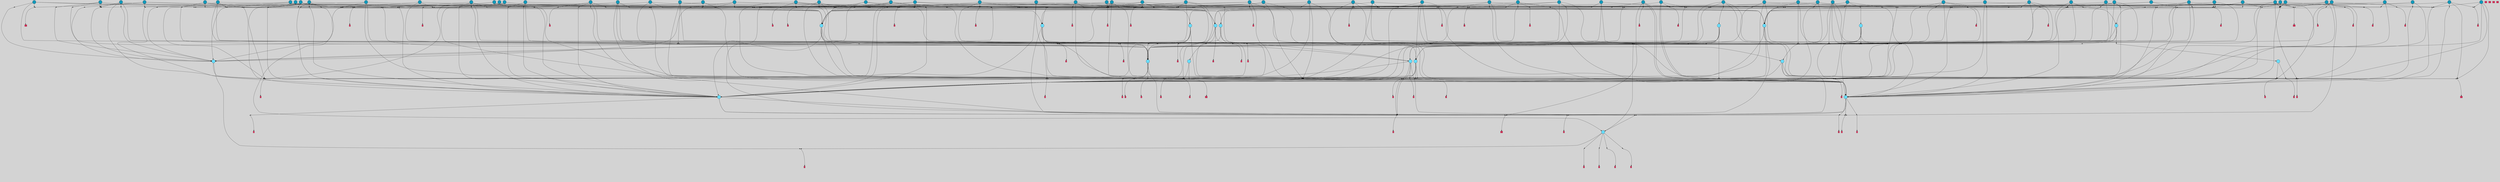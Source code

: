 // File exported with GEGELATI v1.3.1
// On the 2024-04-08 16:58:29
// With the File::TPGGraphDotExporter
digraph{
	graph[pad = "0.212, 0.055" bgcolor = lightgray]
	node[shape=circle style = filled label = ""]
		T3 [fillcolor="#66ddff"]
		T7 [fillcolor="#66ddff"]
		T9 [fillcolor="#66ddff"]
		T27 [fillcolor="#66ddff"]
		T82 [fillcolor="#66ddff"]
		T111 [fillcolor="#66ddff"]
		T129 [fillcolor="#66ddff"]
		T194 [fillcolor="#66ddff"]
		T319 [fillcolor="#66ddff"]
		T350 [fillcolor="#66ddff"]
		T413 [fillcolor="#66ddff"]
		T459 [fillcolor="#66ddff"]
		T557 [fillcolor="#66ddff"]
		T592 [fillcolor="#66ddff"]
		T613 [fillcolor="#66ddff"]
		T695 [fillcolor="#66ddff"]
		T753 [fillcolor="#1199bb"]
		T767 [fillcolor="#66ddff"]
		T777 [fillcolor="#1199bb"]
		T833 [fillcolor="#1199bb"]
		T853 [fillcolor="#1199bb"]
		T857 [fillcolor="#1199bb"]
		T858 [fillcolor="#1199bb"]
		T879 [fillcolor="#1199bb"]
		T890 [fillcolor="#1199bb"]
		T905 [fillcolor="#1199bb"]
		T922 [fillcolor="#1199bb"]
		T926 [fillcolor="#1199bb"]
		T930 [fillcolor="#1199bb"]
		T931 [fillcolor="#1199bb"]
		T934 [fillcolor="#1199bb"]
		T935 [fillcolor="#1199bb"]
		T946 [fillcolor="#1199bb"]
		T948 [fillcolor="#1199bb"]
		T954 [fillcolor="#1199bb"]
		T957 [fillcolor="#66ddff"]
		T970 [fillcolor="#1199bb"]
		T976 [fillcolor="#1199bb"]
		T977 [fillcolor="#1199bb"]
		T981 [fillcolor="#1199bb"]
		T982 [fillcolor="#1199bb"]
		T983 [fillcolor="#1199bb"]
		T985 [fillcolor="#1199bb"]
		T986 [fillcolor="#1199bb"]
		T987 [fillcolor="#1199bb"]
		T989 [fillcolor="#1199bb"]
		T990 [fillcolor="#1199bb"]
		T991 [fillcolor="#1199bb"]
		T992 [fillcolor="#1199bb"]
		T993 [fillcolor="#1199bb"]
		T994 [fillcolor="#1199bb"]
		T995 [fillcolor="#1199bb"]
		T996 [fillcolor="#1199bb"]
		T997 [fillcolor="#1199bb"]
		T998 [fillcolor="#1199bb"]
		T999 [fillcolor="#1199bb"]
		T1000 [fillcolor="#1199bb"]
		T1001 [fillcolor="#1199bb"]
		T1002 [fillcolor="#1199bb"]
		T1003 [fillcolor="#1199bb"]
		T1005 [fillcolor="#1199bb"]
		T1006 [fillcolor="#1199bb"]
		T1007 [fillcolor="#1199bb"]
		T936 [fillcolor="#1199bb"]
		T1008 [fillcolor="#1199bb"]
		T802 [fillcolor="#66ddff"]
		T1010 [fillcolor="#1199bb"]
		T1012 [fillcolor="#1199bb"]
		T1013 [fillcolor="#1199bb"]
		T1014 [fillcolor="#1199bb"]
		T1015 [fillcolor="#1199bb"]
		T1017 [fillcolor="#1199bb"]
		T1018 [fillcolor="#1199bb"]
		T1019 [fillcolor="#1199bb"]
		T1021 [fillcolor="#1199bb"]
		T1022 [fillcolor="#1199bb"]
		T1023 [fillcolor="#1199bb"]
		T1024 [fillcolor="#1199bb"]
		T1025 [fillcolor="#1199bb"]
		T1026 [fillcolor="#1199bb"]
		T893 [fillcolor="#1199bb"]
		T1027 [fillcolor="#1199bb"]
		T1028 [fillcolor="#1199bb"]
		T1029 [fillcolor="#1199bb"]
		T1030 [fillcolor="#1199bb"]
		T1031 [fillcolor="#1199bb"]
		T1032 [fillcolor="#1199bb"]
		T1033 [fillcolor="#1199bb"]
		T1034 [fillcolor="#1199bb"]
		T1035 [fillcolor="#1199bb"]
		T1036 [fillcolor="#1199bb"]
		P12083 [fillcolor="#cccccc" shape=point] //6|
		I12083 [shape=box style=invis label="6|1&2|6#1|7&#92;n10|7&2|0#1|5&#92;n9|4&0|1#2|2&#92;n8|6&0|0#1|0&#92;n"]
		P12083 -> I12083[style=invis]
		A7189 [fillcolor="#ff3366" shape=box margin=0.03 width=0 height=0 label="3"]
		T3 -> P12083 -> A7189
		P12084 [fillcolor="#cccccc" shape=point] //3|
		I12084 [shape=box style=invis label="7|6&2|4#0|2&#92;n10|3&2|7#1|4&#92;n11|6&0|4#0|1&#92;n7|1&0|0#2|6&#92;n7|6&0|3#2|6&#92;n4|0&2|6#0|1&#92;n4|4&2|5#0|2&#92;n4|6&0|4#2|7&#92;n10|0&2|3#1|5&#92;n2|6&0|5#0|2&#92;n1|0&2|3#0|7&#92;n1|6&2|0#0|5&#92;n6|2&0|1#0|7&#92;n9|2&0|3#2|7&#92;n5|3&0|6#0|6&#92;n1|7&2|5#2|3&#92;n8|1&2|7#0|6&#92;n1|0&2|5#2|1&#92;n7|1&2|2#2|5&#92;n7|4&2|6#0|3&#92;n"]
		P12084 -> I12084[style=invis]
		A7190 [fillcolor="#ff3366" shape=box margin=0.03 width=0 height=0 label="4"]
		T3 -> P12084 -> A7190
		P12085 [fillcolor="#cccccc" shape=point] //-3|
		I12085 [shape=box style=invis label="1|6&2|7#0|7&#92;n10|2&0|7#1|3&#92;n9|6&2|7#2|2&#92;n5|3&0|7#0|7&#92;n1|6&2|3#0|0&#92;n2|3&2|3#2|2&#92;n5|1&2|6#0|6&#92;n"]
		P12085 -> I12085[style=invis]
		A7191 [fillcolor="#ff3366" shape=box margin=0.03 width=0 height=0 label="7"]
		T7 -> P12085 -> A7191
		P12086 [fillcolor="#cccccc" shape=point] //5|
		I12086 [shape=box style=invis label="0|5&2|3#0|1&#92;n0|6&2|1#2|4&#92;n6|2&2|6#0|7&#92;n7|4&0|3#0|1&#92;n5|4&0|7#1|6&#92;n9|1&0|5#2|2&#92;n6|3&2|3#1|7&#92;n11|7&2|4#1|6&#92;n2|5&0|1#0|0&#92;n4|7&0|0#0|2&#92;n6|2&0|6#0|0&#92;n2|1&2|6#2|4&#92;n10|0&2|0#1|0&#92;n6|6&2|4#0|6&#92;n"]
		P12086 -> I12086[style=invis]
		A7192 [fillcolor="#ff3366" shape=box margin=0.03 width=0 height=0 label="8"]
		T7 -> P12086 -> A7192
		P12087 [fillcolor="#cccccc" shape=point] //-6|
		I12087 [shape=box style=invis label="11|1&0|7#2|0&#92;n10|4&0|1#1|0&#92;n4|3&2|4#2|1&#92;n0|5&2|0#0|0&#92;n6|1&0|0#0|3&#92;n8|2&2|0#0|4&#92;n11|4&2|0#1|6&#92;n7|0&2|6#2|3&#92;n5|3&2|6#2|0&#92;n2|0&2|0#0|4&#92;n"]
		P12087 -> I12087[style=invis]
		A7193 [fillcolor="#ff3366" shape=box margin=0.03 width=0 height=0 label="9"]
		T9 -> P12087 -> A7193
		P12088 [fillcolor="#cccccc" shape=point] //2|
		I12088 [shape=box style=invis label="6|3&2|7#1|4&#92;n8|6&0|0#2|5&#92;n2|1&0|2#0|3&#92;n8|7&0|6#0|4&#92;n2|1&2|0#0|1&#92;n0|0&2|2#2|3&#92;n6|6&0|7#2|1&#92;n6|1&0|7#2|6&#92;n5|4&2|7#0|4&#92;n0|3&0|4#2|0&#92;n11|0&2|0#2|5&#92;n4|5&2|5#2|4&#92;n5|7&0|6#0|4&#92;n9|7&2|5#0|3&#92;n5|4&2|1#0|3&#92;n5|3&0|1#1|7&#92;n0|4&0|3#2|5&#92;n"]
		P12088 -> I12088[style=invis]
		A7194 [fillcolor="#ff3366" shape=box margin=0.03 width=0 height=0 label="10"]
		T9 -> P12088 -> A7194
		P12089 [fillcolor="#cccccc" shape=point] //2|
		I12089 [shape=box style=invis label="9|1&2|3#0|1&#92;n5|2&2|0#2|4&#92;n3|6&2|5#2|7&#92;n7|0&2|5#0|4&#92;n1|2&0|3#0|5&#92;n7|3&2|7#0|0&#92;n"]
		P12089 -> I12089[style=invis]
		A7195 [fillcolor="#ff3366" shape=box margin=0.03 width=0 height=0 label="2"]
		T27 -> P12089 -> A7195
		P12090 [fillcolor="#cccccc" shape=point] //-6|
		I12090 [shape=box style=invis label="7|5&0|4#0|4&#92;n11|0&2|5#2|1&#92;n"]
		P12090 -> I12090[style=invis]
		A7196 [fillcolor="#ff3366" shape=box margin=0.03 width=0 height=0 label="3"]
		T27 -> P12090 -> A7196
		T27 -> P12084
		P12091 [fillcolor="#cccccc" shape=point] //0|
		I12091 [shape=box style=invis label="2|5&0|1#0|6&#92;n6|1&2|2#2|7&#92;n8|0&0|3#1|4&#92;n4|3&2|5#2|4&#92;n8|1&2|4#0|0&#92;n6|6&0|1#2|6&#92;n11|7&2|4#2|5&#92;n6|2&2|4#0|2&#92;n8|5&2|4#2|4&#92;n2|1&2|1#2|2&#92;n2|7&2|5#2|6&#92;n9|7&0|5#0|4&#92;n1|2&0|5#2|6&#92;n4|2&2|3#2|7&#92;n3|3&2|1#0|2&#92;n"]
		P12091 -> I12091[style=invis]
		A7197 [fillcolor="#ff3366" shape=box margin=0.03 width=0 height=0 label="5"]
		T27 -> P12091 -> A7197
		P12092 [fillcolor="#cccccc" shape=point] //0|
		I12092 [shape=box style=invis label="4|0&0|3#2|7&#92;n10|2&0|3#1|7&#92;n3|5&0|2#0|3&#92;n4|5&0|0#2|1&#92;n10|7&2|0#1|2&#92;n5|3&2|3#1|6&#92;n9|5&2|0#0|4&#92;n5|4&2|7#0|2&#92;n10|3&2|7#1|4&#92;n7|2&0|1#2|6&#92;n8|6&0|5#0|5&#92;n8|7&2|3#0|5&#92;n2|6&2|4#0|0&#92;n"]
		P12092 -> I12092[style=invis]
		A7198 [fillcolor="#ff3366" shape=box margin=0.03 width=0 height=0 label="5"]
		T27 -> P12092 -> A7198
		P12093 [fillcolor="#cccccc" shape=point] //6|
		I12093 [shape=box style=invis label="7|0&2|5#1|2&#92;n10|6&2|1#1|3&#92;n7|5&0|2#0|7&#92;n10|7&0|1#1|5&#92;n4|6&2|5#0|5&#92;n4|4&0|7#2|7&#92;n"]
		P12093 -> I12093[style=invis]
		A7199 [fillcolor="#ff3366" shape=box margin=0.03 width=0 height=0 label="7"]
		T82 -> P12093 -> A7199
		P12094 [fillcolor="#cccccc" shape=point] //6|
		I12094 [shape=box style=invis label="0|5&2|3#0|1&#92;n0|6&2|1#2|4&#92;n9|1&0|5#2|2&#92;n7|4&0|3#0|1&#92;n5|4&0|7#1|6&#92;n2|5&0|1#0|0&#92;n6|3&2|3#1|7&#92;n11|7&2|4#1|6&#92;n6|2&2|6#0|1&#92;n4|7&0|0#0|2&#92;n6|2&0|6#0|0&#92;n9|1&2|6#2|4&#92;n10|0&2|0#1|0&#92;n6|6&2|4#0|6&#92;n"]
		P12094 -> I12094[style=invis]
		A7200 [fillcolor="#ff3366" shape=box margin=0.03 width=0 height=0 label="8"]
		T82 -> P12094 -> A7200
		T82 -> P12087
		P12095 [fillcolor="#cccccc" shape=point] //-5|
		I12095 [shape=box style=invis label="0|0&2|3#0|2&#92;n10|5&0|6#1|3&#92;n7|3&0|6#2|3&#92;n3|4&0|6#0|6&#92;n10|5&0|2#1|1&#92;n5|0&0|1#0|3&#92;n6|6&2|5#1|5&#92;n7|4&0|2#1|7&#92;n5|7&0|1#2|5&#92;n1|5&0|0#0|3&#92;n7|5&2|1#2|6&#92;n9|0&0|2#0|0&#92;n4|0&2|4#0|0&#92;n4|6&0|0#2|3&#92;n3|1&0|6#2|5&#92;n7|7&2|1#2|3&#92;n9|4&2|2#0|6&#92;n"]
		P12095 -> I12095[style=invis]
		T111 -> P12095 -> T9
		P12096 [fillcolor="#cccccc" shape=point] //7|
		I12096 [shape=box style=invis label="7|4&2|1#2|0&#92;n4|1&2|4#2|3&#92;n5|0&2|0#2|2&#92;n6|1&2|4#2|6&#92;n"]
		P12096 -> I12096[style=invis]
		A7201 [fillcolor="#ff3366" shape=box margin=0.03 width=0 height=0 label="9"]
		T111 -> P12096 -> A7201
		P12097 [fillcolor="#cccccc" shape=point] //2|
		I12097 [shape=box style=invis label="3|0&2|0#0|1&#92;n11|2&0|7#1|6&#92;n8|7&2|4#0|5&#92;n5|3&0|2#2|6&#92;n4|4&2|4#2|6&#92;n3|0&0|7#0|1&#92;n2|7&2|2#2|5&#92;n9|3&2|6#2|7&#92;n7|7&0|0#0|4&#92;n6|1&2|4#1|3&#92;n5|4&2|0#1|6&#92;n1|3&0|7#0|4&#92;n"]
		P12097 -> I12097[style=invis]
		A7202 [fillcolor="#ff3366" shape=box margin=0.03 width=0 height=0 label="7"]
		T111 -> P12097 -> A7202
		T111 -> P12087
		P12098 [fillcolor="#cccccc" shape=point] //8|
		I12098 [shape=box style=invis label="9|0&0|1#2|0&#92;n10|1&2|5#1|4&#92;n8|2&2|6#0|4&#92;n2|4&2|5#2|3&#92;n4|2&2|2#0|2&#92;n7|5&0|2#0|0&#92;n8|2&2|1#1|3&#92;n8|7&0|7#2|1&#92;n1|1&0|0#0|7&#92;n5|6&2|5#1|0&#92;n6|6&2|5#0|0&#92;n11|4&0|3#2|6&#92;n4|2&2|4#0|7&#92;n5|6&0|1#2|0&#92;n11|3&0|2#0|7&#92;n"]
		P12098 -> I12098[style=invis]
		A7203 [fillcolor="#ff3366" shape=box margin=0.03 width=0 height=0 label="6"]
		T129 -> P12098 -> A7203
		P12099 [fillcolor="#cccccc" shape=point] //5|
		I12099 [shape=box style=invis label="3|0&2|0#0|1&#92;n3|0&0|7#0|1&#92;n5|3&0|2#2|6&#92;n4|4&2|4#2|6&#92;n11|2&0|7#1|6&#92;n2|7&2|2#2|5&#92;n9|3&2|6#2|7&#92;n7|7&0|0#0|4&#92;n6|1&2|4#2|3&#92;n5|4&2|0#1|6&#92;n1|3&0|7#0|4&#92;n"]
		P12099 -> I12099[style=invis]
		A7204 [fillcolor="#ff3366" shape=box margin=0.03 width=0 height=0 label="7"]
		T129 -> P12099 -> A7204
		P12100 [fillcolor="#cccccc" shape=point] //10|
		I12100 [shape=box style=invis label="4|5&2|7#2|1&#92;n1|7&2|3#0|6&#92;n3|5&2|2#0|3&#92;n10|3&0|7#1|4&#92;n7|1&0|4#2|6&#92;n10|2&0|3#1|7&#92;n9|5&2|0#0|4&#92;n4|0&0|3#2|7&#92;n11|4&2|6#1|2&#92;n5|4&2|7#0|2&#92;n2|6&2|4#0|0&#92;n6|5&0|7#2|1&#92;n5|3&2|3#1|6&#92;n10|7&2|0#1|2&#92;n"]
		P12100 -> I12100[style=invis]
		A7205 [fillcolor="#ff3366" shape=box margin=0.03 width=0 height=0 label="5"]
		T129 -> P12100 -> A7205
		P12101 [fillcolor="#cccccc" shape=point] //5|
		I12101 [shape=box style=invis label="9|4&2|3#1|3&#92;n0|4&2|4#0|5&#92;n6|1&2|6#2|5&#92;n4|0&0|5#2|0&#92;n"]
		P12101 -> I12101[style=invis]
		A7206 [fillcolor="#ff3366" shape=box margin=0.03 width=0 height=0 label="7"]
		T129 -> P12101 -> A7206
		P12102 [fillcolor="#cccccc" shape=point] //6|
		I12102 [shape=box style=invis label="9|4&2|7#0|6&#92;n8|4&0|1#1|0&#92;n1|3&0|0#2|1&#92;n2|4&0|6#2|2&#92;n5|1&2|5#0|7&#92;n3|0&0|3#2|6&#92;n2|2&2|6#0|2&#92;n8|4&0|4#2|2&#92;n5|1&2|4#0|3&#92;n9|4&0|6#0|6&#92;n5|0&2|2#1|5&#92;n11|7&0|0#1|1&#92;n0|4&0|3#0|3&#92;n7|7&2|4#2|5&#92;n1|5&0|1#2|1&#92;n"]
		P12102 -> I12102[style=invis]
		A7207 [fillcolor="#ff3366" shape=box margin=0.03 width=0 height=0 label="1"]
		T129 -> P12102 -> A7207
		P12103 [fillcolor="#cccccc" shape=point] //5|
		I12103 [shape=box style=invis label="3|0&2|0#2|1&#92;n3|0&0|7#0|1&#92;n5|3&0|2#2|6&#92;n4|4&2|4#2|6&#92;n5|4&2|0#1|6&#92;n2|7&2|2#2|5&#92;n1|3&0|7#0|4&#92;n11|6&2|2#0|7&#92;n7|7&0|0#0|4&#92;n6|1&2|4#2|3&#92;n11|0&0|7#1|6&#92;n9|3&2|6#2|7&#92;n"]
		P12103 -> I12103[style=invis]
		A7208 [fillcolor="#ff3366" shape=box margin=0.03 width=0 height=0 label="7"]
		T194 -> P12103 -> A7208
		P12104 [fillcolor="#cccccc" shape=point] //4|
		I12104 [shape=box style=invis label="7|1&0|6#0|1&#92;n6|7&2|7#1|7&#92;n10|1&2|1#1|1&#92;n9|6&2|2#1|4&#92;n4|7&0|4#2|2&#92;n9|6&0|5#1|1&#92;n10|0&2|6#1|6&#92;n5|1&0|1#2|3&#92;n10|1&0|5#1|0&#92;n3|4&2|3#0|0&#92;n8|2&0|5#2|4&#92;n1|6&2|0#0|0&#92;n2|3&0|1#2|6&#92;n5|2&2|2#1|6&#92;n2|2&0|1#2|1&#92;n3|1&2|7#0|3&#92;n6|7&2|3#0|4&#92;n"]
		P12104 -> I12104[style=invis]
		A7209 [fillcolor="#ff3366" shape=box margin=0.03 width=0 height=0 label="10"]
		T194 -> P12104 -> A7209
		P12105 [fillcolor="#cccccc" shape=point] //-4|
		I12105 [shape=box style=invis label="0|4&0|0#2|7&#92;n8|5&2|4#2|4&#92;n4|3&2|5#2|4&#92;n11|7&2|2#2|5&#92;n6|5&2|2#2|7&#92;n3|2&0|7#0|7&#92;n3|3&2|1#0|3&#92;n2|6&0|3#2|5&#92;n0|1&2|6#2|2&#92;n8|2&0|0#1|6&#92;n0|7&0|5#0|4&#92;n9|5&0|3#2|7&#92;n2|7&2|5#2|6&#92;n9|0&2|0#0|1&#92;n1|2&2|4#0|2&#92;n"]
		P12105 -> I12105[style=invis]
		T194 -> P12105 -> T27
		P12106 [fillcolor="#cccccc" shape=point] //7|
		I12106 [shape=box style=invis label="7|4&2|7#0|4&#92;n4|6&0|1#2|5&#92;n2|1&2|3#0|0&#92;n4|3&2|0#0|1&#92;n0|0&2|7#2|7&#92;n7|7&0|5#2|3&#92;n5|0&2|1#2|2&#92;n10|0&0|4#1|2&#92;n4|4&0|7#0|0&#92;n6|7&0|2#0|1&#92;n1|4&2|5#0|4&#92;n"]
		P12106 -> I12106[style=invis]
		A7210 [fillcolor="#ff3366" shape=box margin=0.03 width=0 height=0 label="0"]
		T194 -> P12106 -> A7210
		P12107 [fillcolor="#cccccc" shape=point] //9|
		I12107 [shape=box style=invis label="11|0&2|0#1|1&#92;n3|6&0|6#0|0&#92;n1|4&0|0#2|4&#92;n7|5&2|2#1|3&#92;n11|7&2|6#1|7&#92;n5|2&0|6#1|5&#92;n9|5&0|6#0|3&#92;n2|2&2|7#0|5&#92;n9|3&2|2#2|0&#92;n11|0&2|7#0|1&#92;n1|1&2|0#0|1&#92;n6|6&0|6#1|2&#92;n9|7&0|1#0|3&#92;n2|0&2|4#2|5&#92;n2|4&2|2#0|0&#92;n6|1&2|1#1|7&#92;n10|7&2|5#1|6&#92;n11|5&2|7#2|4&#92;n"]
		P12107 -> I12107[style=invis]
		A7211 [fillcolor="#ff3366" shape=box margin=0.03 width=0 height=0 label="1"]
		T319 -> P12107 -> A7211
		T319 -> P12101
		P12108 [fillcolor="#cccccc" shape=point] //9|
		I12108 [shape=box style=invis label="9|6&2|0#1|3&#92;n7|1&0|3#0|4&#92;n9|6&2|0#0|1&#92;n1|5&0|0#0|5&#92;n8|6&2|4#0|0&#92;n7|4&2|4#0|7&#92;n6|0&2|4#2|0&#92;n7|7&2|4#2|2&#92;n"]
		P12108 -> I12108[style=invis]
		A7212 [fillcolor="#ff3366" shape=box margin=0.03 width=0 height=0 label="5"]
		T319 -> P12108 -> A7212
		T319 -> P12105
		P12109 [fillcolor="#cccccc" shape=point] //-4|
		I12109 [shape=box style=invis label="11|3&0|7#1|7&#92;n11|7&0|7#2|7&#92;n5|3&0|3#2|0&#92;n0|1&2|2#0|4&#92;n0|0&0|4#2|5&#92;n6|3&2|1#2|3&#92;n11|7&0|0#0|4&#92;n0|0&0|0#0|2&#92;n1|1&0|4#0|3&#92;n6|5&2|7#1|2&#92;n6|6&0|3#2|7&#92;n6|2&0|4#0|0&#92;n5|5&2|6#0|5&#92;n"]
		P12109 -> I12109[style=invis]
		A7213 [fillcolor="#ff3366" shape=box margin=0.03 width=0 height=0 label="8"]
		T319 -> P12109 -> A7213
		T350 -> P12105
		T350 -> P12106
		P12110 [fillcolor="#cccccc" shape=point] //3|
		I12110 [shape=box style=invis label="5|4&2|7#0|1&#92;n0|6&0|6#2|2&#92;n9|5&2|2#2|0&#92;n3|6&2|7#0|2&#92;n3|5&0|0#0|6&#92;n2|6&0|6#2|2&#92;n2|6&2|2#0|0&#92;n5|1&0|4#0|5&#92;n2|6&0|5#2|5&#92;n1|0&0|7#2|2&#92;n4|7&0|6#2|4&#92;n7|3&0|6#2|5&#92;n1|1&0|1#0|3&#92;n"]
		P12110 -> I12110[style=invis]
		A7214 [fillcolor="#ff3366" shape=box margin=0.03 width=0 height=0 label="1"]
		T350 -> P12110 -> A7214
		P12111 [fillcolor="#cccccc" shape=point] //-2|
		I12111 [shape=box style=invis label="2|0&2|3#2|5&#92;n10|3&2|7#1|4&#92;n8|1&2|7#0|6&#92;n7|6&0|3#2|6&#92;n4|0&2|6#0|1&#92;n4|4&2|5#0|2&#92;n4|6&0|2#2|7&#92;n7|6&2|4#0|2&#92;n11|7&2|7#0|3&#92;n6|6&0|3#0|6&#92;n1|6&2|0#0|5&#92;n11|6&0|4#0|1&#92;n2|6&0|5#0|2&#92;n6|2&0|1#0|7&#92;n9|2&0|3#2|7&#92;n5|3&0|6#0|6&#92;n7|1&2|2#2|5&#92;n1|0&2|3#0|7&#92;n1|0&2|5#0|1&#92;n3|4&2|6#0|3&#92;n"]
		P12111 -> I12111[style=invis]
		A7215 [fillcolor="#ff3366" shape=box margin=0.03 width=0 height=0 label="4"]
		T350 -> P12111 -> A7215
		T350 -> P12106
		P12112 [fillcolor="#cccccc" shape=point] //-4|
		I12112 [shape=box style=invis label="1|5&2|1#2|4&#92;n3|0&2|3#2|6&#92;n0|3&0|0#0|1&#92;n8|6&2|5#1|5&#92;n9|7&2|5#2|0&#92;n4|1&0|7#2|2&#92;n4|2&0|3#0|0&#92;n"]
		P12112 -> I12112[style=invis]
		A7216 [fillcolor="#ff3366" shape=box margin=0.03 width=0 height=0 label="2"]
		T413 -> P12112 -> A7216
		T413 -> P12094
		P12113 [fillcolor="#cccccc" shape=point] //-4|
		I12113 [shape=box style=invis label="7|5&2|2#0|7&#92;n9|6&2|3#0|3&#92;n10|6&2|1#1|0&#92;n8|0&0|5#1|3&#92;n7|5&0|5#1|5&#92;n5|1&2|5#2|1&#92;n"]
		P12113 -> I12113[style=invis]
		A7217 [fillcolor="#ff3366" shape=box margin=0.03 width=0 height=0 label="7"]
		T413 -> P12113 -> A7217
		T413 -> P12104
		P12114 [fillcolor="#cccccc" shape=point] //-5|
		I12114 [shape=box style=invis label="7|7&2|4#0|6&#92;n8|5&2|1#0|3&#92;n0|0&0|0#2|7&#92;n2|2&0|5#2|4&#92;n1|0&2|5#0|2&#92;n11|1&2|3#0|5&#92;n2|7&2|0#2|3&#92;n9|4&2|7#1|2&#92;n5|5&0|7#0|5&#92;n"]
		P12114 -> I12114[style=invis]
		T413 -> P12114 -> T319
		T459 -> P12112
		T459 -> P12113
		T459 -> P12104
		T459 -> P12114
		P12115 [fillcolor="#cccccc" shape=point] //8|
		I12115 [shape=box style=invis label="6|5&2|5#0|4&#92;n9|0&0|5#0|7&#92;n2|6&0|4#2|4&#92;n7|1&0|3#0|2&#92;n1|4&2|4#0|3&#92;n3|2&2|2#0|3&#92;n"]
		P12115 -> I12115[style=invis]
		T459 -> P12115 -> T350
		T557 -> P12114
		T557 -> P12083
		T557 -> P12104
		P12116 [fillcolor="#cccccc" shape=point] //4|
		I12116 [shape=box style=invis label="7|1&0|6#0|1&#92;n5|2&2|5#1|6&#92;n10|1&2|1#1|1&#92;n9|6&2|2#1|4&#92;n4|7&0|4#2|2&#92;n9|6&0|4#1|1&#92;n10|0&2|6#1|6&#92;n5|1&0|1#2|3&#92;n1|6&2|0#0|1&#92;n8|2&0|5#2|4&#92;n3|4&2|3#0|0&#92;n10|1&0|5#1|0&#92;n2|2&0|1#2|1&#92;n3|1&2|7#0|3&#92;n"]
		P12116 -> I12116[style=invis]
		A7218 [fillcolor="#ff3366" shape=box margin=0.03 width=0 height=0 label="10"]
		T557 -> P12116 -> A7218
		P12117 [fillcolor="#cccccc" shape=point] //1|
		I12117 [shape=box style=invis label="10|5&2|0#1|7&#92;n9|2&2|7#2|2&#92;n9|0&2|5#2|1&#92;n"]
		P12117 -> I12117[style=invis]
		A7219 [fillcolor="#ff3366" shape=box margin=0.03 width=0 height=0 label="3"]
		T557 -> P12117 -> A7219
		T592 -> P12114
		T592 -> P12104
		T592 -> P12116
		T592 -> P12117
		P12118 [fillcolor="#cccccc" shape=point] //-6|
		I12118 [shape=box style=invis label="0|3&2|3#2|0&#92;n3|7&2|2#2|6&#92;n11|5&2|6#0|2&#92;n5|5&2|6#2|0&#92;n3|0&0|6#0|3&#92;n4|7&0|7#2|7&#92;n7|2&2|5#1|5&#92;n9|4&2|3#1|5&#92;n2|5&2|7#2|4&#92;n1|2&0|5#0|1&#92;n5|4&2|4#1|3&#92;n7|0&0|7#1|1&#92;n9|3&0|6#1|4&#92;n"]
		P12118 -> I12118[style=invis]
		A7220 [fillcolor="#ff3366" shape=box margin=0.03 width=0 height=0 label="5"]
		T592 -> P12118 -> A7220
		P12119 [fillcolor="#cccccc" shape=point] //4|
		I12119 [shape=box style=invis label="0|5&2|3#0|1&#92;n0|6&2|1#0|4&#92;n6|6&2|4#0|6&#92;n4|4&0|6#0|3&#92;n10|0&2|0#1|5&#92;n2|5&0|1#0|0&#92;n7|4&0|3#0|1&#92;n11|7&2|4#1|6&#92;n1|1&0|5#2|2&#92;n6|2&2|6#0|1&#92;n1|2&0|6#0|0&#92;n9|3&2|0#0|0&#92;n9|2&2|6#2|4&#92;n7|4&0|0#2|1&#92;n6|3&2|3#1|7&#92;n0|0&2|4#2|5&#92;n"]
		P12119 -> I12119[style=invis]
		A7221 [fillcolor="#ff3366" shape=box margin=0.03 width=0 height=0 label="8"]
		T613 -> P12119 -> A7221
		T613 -> P12113
		P12120 [fillcolor="#cccccc" shape=point] //2|
		I12120 [shape=box style=invis label="7|7&2|4#0|6&#92;n8|5&2|1#0|3&#92;n9|7&2|2#2|2&#92;n0|0&0|0#2|7&#92;n1|0&2|5#0|2&#92;n2|2&0|5#2|4&#92;n11|1&2|3#0|5&#92;n2|7&2|1#2|3&#92;n9|4&2|7#1|2&#92;n5|0&0|7#0|5&#92;n"]
		P12120 -> I12120[style=invis]
		T613 -> P12120 -> T319
		T613 -> P12100
		P12121 [fillcolor="#cccccc" shape=point] //8|
		I12121 [shape=box style=invis label="11|4&2|0#1|6&#92;n4|3&0|6#0|5&#92;n3|0&2|6#0|3&#92;n9|3&2|5#0|5&#92;n2|6&0|6#2|1&#92;n9|7&0|5#1|4&#92;n"]
		P12121 -> I12121[style=invis]
		T613 -> P12121 -> T194
		P12122 [fillcolor="#cccccc" shape=point] //-5|
		I12122 [shape=box style=invis label="0|5&2|3#0|1&#92;n0|6&2|1#2|4&#92;n6|2&2|6#0|7&#92;n9|0&2|7#1|1&#92;n7|4&0|3#0|1&#92;n3|5&2|7#0|6&#92;n11|7&2|3#1|6&#92;n2|1&2|6#2|4&#92;n5|0&0|7#1|6&#92;n2|5&0|1#0|0&#92;n4|7&0|0#0|2&#92;n6|2&0|6#0|0&#92;n9|1&2|5#2|2&#92;n10|0&0|0#1|0&#92;n2|7&2|6#0|3&#92;n6|6&2|4#0|6&#92;n"]
		P12122 -> I12122[style=invis]
		T695 -> P12122 -> T129
		P12123 [fillcolor="#cccccc" shape=point] //-5|
		I12123 [shape=box style=invis label="11|4&2|0#1|6&#92;n2|6&0|6#2|1&#92;n9|1&2|5#0|5&#92;n3|0&2|6#0|3&#92;n9|7&0|5#1|4&#92;n"]
		P12123 -> I12123[style=invis]
		T695 -> P12123 -> T194
		P12124 [fillcolor="#cccccc" shape=point] //4|
		I12124 [shape=box style=invis label="0|5&2|3#0|1&#92;n0|6&2|1#2|4&#92;n6|2&2|6#0|7&#92;n9|1&2|5#2|2&#92;n7|4&0|3#0|1&#92;n11|7&2|4#1|6&#92;n9|0&2|7#1|1&#92;n5|4&0|7#1|6&#92;n2|5&0|1#0|0&#92;n4|7&0|0#0|2&#92;n6|2&0|6#0|0&#92;n2|1&2|6#2|4&#92;n10|0&0|0#1|0&#92;n2|7&2|6#0|3&#92;n6|6&2|4#0|6&#92;n"]
		P12124 -> I12124[style=invis]
		T695 -> P12124 -> T129
		P12125 [fillcolor="#cccccc" shape=point] //9|
		I12125 [shape=box style=invis label="8|0&0|5#0|1&#92;n0|6&2|0#0|7&#92;n5|7&0|1#1|4&#92;n5|1&0|6#2|7&#92;n11|3&0|7#1|6&#92;n10|2&2|5#1|6&#92;n10|0&0|3#1|4&#92;n0|0&2|5#0|7&#92;n0|0&2|5#0|1&#92;n0|4&2|2#2|3&#92;n11|7&2|5#0|5&#92;n"]
		P12125 -> I12125[style=invis]
		T695 -> P12125 -> T7
		T753 -> P12124
		P12126 [fillcolor="#cccccc" shape=point] //4|
		I12126 [shape=box style=invis label="10|0&2|3#1|5&#92;n7|1&0|0#2|6&#92;n1|0&2|3#0|7&#92;n4|0&2|6#0|1&#92;n5|3&0|6#0|6&#92;n1|7&2|5#2|0&#92;n7|6&2|4#0|1&#92;n7|6&0|4#2|6&#92;n2|6&0|5#0|2&#92;n1|6&2|0#0|5&#92;n6|2&0|1#0|7&#92;n9|2&0|3#2|7&#92;n4|4&2|0#0|2&#92;n4|6&0|4#2|7&#92;n8|1&2|7#0|6&#92;n11|4&2|0#2|3&#92;n1|0&2|5#0|1&#92;n7|1&2|2#2|5&#92;n4|2&2|5#2|2&#92;n"]
		P12126 -> I12126[style=invis]
		T753 -> P12126 -> T459
		P12127 [fillcolor="#cccccc" shape=point] //-8|
		I12127 [shape=box style=invis label="6|0&2|1#2|4&#92;n1|3&2|6#0|2&#92;n10|5&2|1#1|7&#92;n7|7&2|3#0|6&#92;n9|1&2|3#0|0&#92;n11|2&2|4#2|0&#92;n5|2&0|2#1|1&#92;n1|6&0|4#2|4&#92;n7|4&0|6#2|3&#92;n"]
		P12127 -> I12127[style=invis]
		A7222 [fillcolor="#ff3366" shape=box margin=0.03 width=0 height=0 label="0"]
		T753 -> P12127 -> A7222
		P12128 [fillcolor="#cccccc" shape=point] //-9|
		I12128 [shape=box style=invis label="7|6&0|7#1|2&#92;n2|7&2|7#2|6&#92;n10|6&0|0#1|1&#92;n1|4&2|6#0|6&#92;n11|0&0|6#1|2&#92;n10|4&2|0#1|0&#92;n5|2&0|5#1|5&#92;n10|4&0|5#1|7&#92;n6|0&0|4#2|7&#92;n11|0&2|6#2|3&#92;n8|4&2|1#1|5&#92;n4|5&2|7#0|6&#92;n0|3&2|4#0|1&#92;n10|0&0|2#1|4&#92;n1|5&0|7#0|3&#92;n"]
		P12128 -> I12128[style=invis]
		T753 -> P12128 -> T111
		P12129 [fillcolor="#cccccc" shape=point] //6|
		I12129 [shape=box style=invis label="0|5&0|3#0|2&#92;n5|7&0|4#0|1&#92;n10|0&2|2#1|2&#92;n8|7&2|0#1|7&#92;n10|6&2|2#1|5&#92;n"]
		P12129 -> I12129[style=invis]
		A7223 [fillcolor="#ff3366" shape=box margin=0.03 width=0 height=0 label="2"]
		T767 -> P12129 -> A7223
		T767 -> P12121
		P12130 [fillcolor="#cccccc" shape=point] //-1|
		I12130 [shape=box style=invis label="2|1&2|6#2|4&#92;n2|3&2|4#2|7&#92;n0|4&2|5#0|1&#92;n5|7&2|1#2|3&#92;n0|6&2|1#2|4&#92;n7|4&0|3#0|1&#92;n10|0&0|0#1|0&#92;n9|1&0|5#2|2&#92;n5|4&0|7#1|6&#92;n2|5&0|1#0|0&#92;n4|7&0|0#0|4&#92;n6|2&0|6#0|0&#92;n9|0&2|7#1|1&#92;n11|7&2|4#1|1&#92;n"]
		P12130 -> I12130[style=invis]
		T767 -> P12130 -> T129
		P12131 [fillcolor="#cccccc" shape=point] //6|
		I12131 [shape=box style=invis label="1|4&2|6#0|3&#92;n11|7&0|6#2|3&#92;n5|7&2|3#2|2&#92;n11|1&0|4#2|6&#92;n8|7&0|4#2|1&#92;n9|6&2|4#1|4&#92;n3|2&2|2#0|6&#92;n2|4&0|5#0|7&#92;n10|0&0|1#1|2&#92;n2|7&2|7#2|6&#92;n4|3&0|6#0|3&#92;n5|0&0|5#1|5&#92;n10|6&2|0#1|4&#92;n8|4&2|1#2|5&#92;n1|4&2|7#2|0&#92;n4|3&0|4#2|4&#92;n4|5&2|7#0|6&#92;n11|5&2|6#2|6&#92;n0|3&0|5#0|1&#92;n"]
		P12131 -> I12131[style=invis]
		T767 -> P12131 -> T129
		T767 -> P12113
		P12132 [fillcolor="#cccccc" shape=point] //-9|
		I12132 [shape=box style=invis label="1|7&0|2#0|4&#92;n0|3&2|3#2|2&#92;n1|7&2|1#2|6&#92;n4|5&2|1#0|0&#92;n2|5&2|0#0|2&#92;n1|0&2|2#2|5&#92;n8|6&0|0#1|5&#92;n1|3&0|3#2|3&#92;n6|5&2|6#2|7&#92;n10|3&2|5#1|5&#92;n3|7&2|5#2|2&#92;n3|5&2|1#0|3&#92;n6|7&2|2#1|1&#92;n8|1&2|3#0|5&#92;n"]
		P12132 -> I12132[style=invis]
		T777 -> P12132 -> T459
		P12133 [fillcolor="#cccccc" shape=point] //9|
		I12133 [shape=box style=invis label="0|3&0|3#0|1&#92;n10|0&0|6#1|2&#92;n4|3&0|6#0|3&#92;n11|4&2|4#2|7&#92;n3|3&0|2#0|1&#92;n9|6&2|7#1|6&#92;n7|0&0|1#1|7&#92;n9|1&2|4#1|4&#92;n8|2&2|4#0|0&#92;n9|4&0|4#2|1&#92;n6|7&0|4#1|4&#92;n1|4&2|6#0|3&#92;n5|2&0|7#1|5&#92;n5|7&2|3#2|2&#92;n4|1&2|7#0|4&#92;n10|4&2|1#1|7&#92;n2|7&2|7#2|6&#92;n9|6&0|4#2|4&#92;n"]
		P12133 -> I12133[style=invis]
		T777 -> P12133 -> T111
		P12134 [fillcolor="#cccccc" shape=point] //8|
		I12134 [shape=box style=invis label="11|5&0|6#2|6&#92;n0|0&2|6#2|0&#92;n11|7&0|6#2|3&#92;n5|0&0|5#1|5&#92;n11|1&0|4#2|6&#92;n9|6&2|4#1|4&#92;n3|1&2|3#0|6&#92;n4|3&0|6#0|3&#92;n10|0&0|1#1|2&#92;n0|3&0|5#2|1&#92;n1|4&2|6#0|3&#92;n5|7&2|3#2|1&#92;n10|6&2|0#1|4&#92;n8|4&2|1#2|5&#92;n5|2&2|0#2|4&#92;n1|4&2|7#2|0&#92;n4|3&0|4#2|4&#92;n4|5&2|7#0|6&#92;n2|7&2|7#2|6&#92;n2|4&0|5#0|7&#92;n"]
		P12134 -> I12134[style=invis]
		T777 -> P12134 -> T129
		T777 -> P12124
		T833 -> P12114
		P12135 [fillcolor="#cccccc" shape=point] //-2|
		I12135 [shape=box style=invis label="11|4&2|0#1|6&#92;n4|7&0|6#0|5&#92;n0|4&2|3#2|5&#92;n5|3&2|4#2|6&#92;n3|0&2|6#0|3&#92;n3|2&0|6#2|0&#92;n2|6&0|7#2|1&#92;n"]
		P12135 -> I12135[style=invis]
		T833 -> P12135 -> T194
		P12136 [fillcolor="#cccccc" shape=point] //-3|
		I12136 [shape=box style=invis label="0|7&2|7#2|2&#92;n5|7&2|1#2|2&#92;n8|0&2|6#0|2&#92;n8|5&2|4#2|4&#92;n7|3&0|5#2|4&#92;n0|7&0|3#2|4&#92;n1|2&2|4#0|2&#92;n11|7&2|6#2|6&#92;n0|7&2|5#0|4&#92;n2|1&2|0#2|1&#92;n11|3&2|5#2|4&#92;n4|3&0|0#0|7&#92;n0|1&0|6#2|7&#92;n7|6&0|3#1|5&#92;n11|3&2|3#0|1&#92;n1|6&0|2#2|7&#92;n"]
		P12136 -> I12136[style=invis]
		T833 -> P12136 -> T27
		P12137 [fillcolor="#cccccc" shape=point] //-7|
		I12137 [shape=box style=invis label="1|4&2|6#0|3&#92;n11|7&0|6#2|3&#92;n5|7&2|3#2|2&#92;n11|1&0|4#2|6&#92;n8|7&0|4#2|1&#92;n4|3&0|6#0|3&#92;n3|2&2|2#0|6&#92;n2|4&0|5#0|7&#92;n10|0&0|1#1|2&#92;n2|7&2|7#2|6&#92;n9|6&2|4#1|4&#92;n10|6&2|0#1|4&#92;n2|1&2|1#2|4&#92;n8|4&2|1#2|5&#92;n1|4&2|7#2|0&#92;n4|3&0|4#2|4&#92;n4|5&2|7#0|6&#92;n11|5&2|6#2|6&#92;n0|3&0|5#0|1&#92;n"]
		P12137 -> I12137[style=invis]
		T833 -> P12137 -> T129
		P12138 [fillcolor="#cccccc" shape=point] //8|
		I12138 [shape=box style=invis label="3|5&0|0#0|3&#92;n1|5&2|0#0|4&#92;n5|7&2|2#2|5&#92;n8|2&0|2#0|2&#92;n4|0&2|7#2|1&#92;n4|3&2|3#0|3&#92;n3|7&0|1#0|7&#92;n10|7&2|1#1|2&#92;n8|6&2|4#1|0&#92;n"]
		P12138 -> I12138[style=invis]
		T833 -> P12138 -> T613
		P12139 [fillcolor="#cccccc" shape=point] //4|
		I12139 [shape=box style=invis label="2|6&0|6#2|1&#92;n4|3&0|2#0|5&#92;n3|0&2|6#0|3&#92;n9|3&2|5#0|5&#92;n11|4&2|0#1|6&#92;n9|7&0|5#1|4&#92;n"]
		P12139 -> I12139[style=invis]
		T853 -> P12139 -> T557
		P12140 [fillcolor="#cccccc" shape=point] //-2|
		I12140 [shape=box style=invis label="5|3&2|5#1|5&#92;n11|6&2|7#1|6&#92;n0|7&2|1#0|6&#92;n4|1&2|5#0|0&#92;n2|6&0|6#2|1&#92;n1|0&2|6#0|3&#92;n10|3&2|7#1|2&#92;n"]
		P12140 -> I12140[style=invis]
		T853 -> P12140 -> T194
		T853 -> P12083
		T853 -> P12120
		T853 -> P12132
		P12141 [fillcolor="#cccccc" shape=point] //8|
		I12141 [shape=box style=invis label="8|5&2|1#0|3&#92;n2|2&0|5#2|4&#92;n2|7&0|0#2|3&#92;n1|4&2|1#0|6&#92;n1|0&2|5#0|2&#92;n11|1&2|3#0|5&#92;n0|0&0|0#2|7&#92;n5|5&0|7#0|5&#92;n"]
		P12141 -> I12141[style=invis]
		T857 -> P12141 -> T319
		T857 -> P12118
		P12142 [fillcolor="#cccccc" shape=point] //-3|
		I12142 [shape=box style=invis label="11|2&2|3#0|5&#92;n5|5&0|7#0|5&#92;n0|0&0|0#2|7&#92;n1|0&2|5#0|2&#92;n9|4&2|7#1|6&#92;n7|7&2|4#2|6&#92;n8|5&2|1#0|3&#92;n"]
		P12142 -> I12142[style=invis]
		T857 -> P12142 -> T613
		P12143 [fillcolor="#cccccc" shape=point] //-6|
		I12143 [shape=box style=invis label="9|7&0|5#1|4&#92;n7|6&2|7#2|1&#92;n4|3&0|2#0|1&#92;n3|0&2|6#0|3&#92;n11|4&2|0#1|6&#92;n2|6&0|6#2|1&#92;n"]
		P12143 -> I12143[style=invis]
		T858 -> P12143 -> T557
		T858 -> P12083
		T858 -> P12120
		P12144 [fillcolor="#cccccc" shape=point] //-7|
		I12144 [shape=box style=invis label="6|3&0|1#1|5&#92;n11|1&2|6#1|2&#92;n4|3&0|3#0|0&#92;n1|3&2|4#2|2&#92;n6|4&2|2#0|7&#92;n4|2&2|7#2|5&#92;n1|2&0|3#2|3&#92;n7|3&0|3#2|7&#92;n8|0&2|6#2|7&#92;n4|3&2|7#2|6&#92;n9|6&2|6#2|6&#92;n9|0&0|2#1|3&#92;n"]
		P12144 -> I12144[style=invis]
		A7224 [fillcolor="#ff3366" shape=box margin=0.03 width=0 height=0 label="3"]
		T858 -> P12144 -> A7224
		P12145 [fillcolor="#cccccc" shape=point] //-2|
		I12145 [shape=box style=invis label="4|3&0|6#0|3&#92;n5|7&2|3#2|2&#92;n1|4&2|6#2|3&#92;n5|6&0|7#1|2&#92;n9|2&2|4#1|4&#92;n2|4&0|5#0|7&#92;n10|0&0|6#1|2&#92;n5|7&2|5#1|5&#92;n3|1&0|6#0|2&#92;n2|7&2|7#2|6&#92;n5|4&0|5#1|5&#92;n10|4&2|5#1|7&#92;n10|6&2|0#1|4&#92;n11|5&2|6#2|3&#92;n4|0&0|4#2|4&#92;n8|4&2|1#2|5&#92;n4|5&2|7#0|6&#92;n"]
		P12145 -> I12145[style=invis]
		T879 -> P12145 -> T111
		P12146 [fillcolor="#cccccc" shape=point] //-5|
		I12146 [shape=box style=invis label="9|0&2|4#2|5&#92;n9|6&2|7#2|6&#92;n11|4&2|0#1|6&#92;n10|2&2|2#1|6&#92;n9|7&0|5#1|4&#92;n2|1&0|3#2|1&#92;n1|7&0|6#2|6&#92;n9|3&2|5#2|5&#92;n4|5&0|6#0|7&#92;n3|0&2|6#0|3&#92;n1|6&0|2#0|7&#92;n"]
		P12146 -> I12146[style=invis]
		T879 -> P12146 -> T194
		P12147 [fillcolor="#cccccc" shape=point] //8|
		I12147 [shape=box style=invis label="2|7&2|0#2|3&#92;n2|2&0|5#2|2&#92;n9|0&2|2#0|4&#92;n8|0&2|1#0|3&#92;n8|2&0|2#2|1&#92;n0|0&0|0#2|7&#92;n7|6&2|4#0|6&#92;n11|3&2|0#1|3&#92;n3|4&2|7#0|2&#92;n10|6&0|7#1|3&#92;n"]
		P12147 -> I12147[style=invis]
		T879 -> P12147 -> T319
		P12148 [fillcolor="#cccccc" shape=point] //-6|
		I12148 [shape=box style=invis label="7|5&2|2#0|7&#92;n7|5&0|5#1|5&#92;n10|6&2|1#1|0&#92;n8|0&0|5#1|3&#92;n9|6&2|3#0|3&#92;n5|1&2|5#1|1&#92;n"]
		P12148 -> I12148[style=invis]
		A7225 [fillcolor="#ff3366" shape=box margin=0.03 width=0 height=0 label="7"]
		T879 -> P12148 -> A7225
		P12149 [fillcolor="#cccccc" shape=point] //-8|
		I12149 [shape=box style=invis label="6|0&2|1#2|4&#92;n1|3&2|6#0|2&#92;n0|5&2|1#2|7&#92;n7|7&2|3#0|6&#92;n9|1&2|3#0|0&#92;n0|0&0|6#2|1&#92;n11|2&2|4#2|0&#92;n1|6&0|4#2|4&#92;n5|2&0|2#1|1&#92;n7|4&0|6#2|3&#92;n"]
		P12149 -> I12149[style=invis]
		A7226 [fillcolor="#ff3366" shape=box margin=0.03 width=0 height=0 label="0"]
		T879 -> P12149 -> A7226
		T890 -> P12114
		T890 -> P12116
		T890 -> P12117
		P12150 [fillcolor="#cccccc" shape=point] //-3|
		I12150 [shape=box style=invis label="7|5&2|5#1|5&#92;n3|5&0|7#2|5&#92;n3|7&2|2#2|6&#92;n11|5&2|6#0|2&#92;n3|0&0|6#0|0&#92;n2|5&2|7#2|4&#92;n0|3&2|3#2|0&#92;n9|4&2|3#1|5&#92;n4|7&0|7#2|7&#92;n1|2&0|5#0|1&#92;n5|4&2|4#1|3&#92;n9|3&0|6#1|4&#92;n"]
		P12150 -> I12150[style=invis]
		A7227 [fillcolor="#ff3366" shape=box margin=0.03 width=0 height=0 label="5"]
		T890 -> P12150 -> A7227
		P12151 [fillcolor="#cccccc" shape=point] //-5|
		I12151 [shape=box style=invis label="7|7&2|4#0|6&#92;n8|5&2|1#0|3&#92;n0|0&0|0#2|7&#92;n11|1&2|3#0|5&#92;n1|0&2|5#0|2&#92;n2|2&0|5#2|4&#92;n2|7&2|0#2|3&#92;n9|4&2|7#1|2&#92;n9|0&0|5#1|1&#92;n5|7&0|7#0|5&#92;n"]
		P12151 -> I12151[style=invis]
		T890 -> P12151 -> T319
		T905 -> P12114
		P12152 [fillcolor="#cccccc" shape=point] //2|
		I12152 [shape=box style=invis label="5|2&2|2#1|6&#92;n6|7&2|7#1|7&#92;n10|1&2|1#1|1&#92;n9|6&2|2#1|4&#92;n9|6&0|5#1|1&#92;n10|0&2|6#1|6&#92;n5|1&0|1#2|3&#92;n10|1&0|3#1|0&#92;n3|4&2|3#0|0&#92;n8|2&0|5#2|4&#92;n1|6&2|0#0|0&#92;n2|3&0|1#2|6&#92;n7|1&0|6#0|1&#92;n2|2&0|1#2|1&#92;n3|1&2|7#0|3&#92;n6|7&2|3#0|4&#92;n"]
		P12152 -> I12152[style=invis]
		A7228 [fillcolor="#ff3366" shape=box margin=0.03 width=0 height=0 label="10"]
		T905 -> P12152 -> A7228
		T905 -> P12117
		P12153 [fillcolor="#cccccc" shape=point] //5|
		I12153 [shape=box style=invis label="7|7&2|4#0|6&#92;n2|2&0|7#2|4&#92;n11|1&2|3#0|5&#92;n5|6&2|3#2|6&#92;n1|0&2|5#0|2&#92;n2|7&2|0#2|3&#92;n8|5&2|1#0|3&#92;n9|4&2|7#1|2&#92;n5|5&0|7#0|5&#92;n"]
		P12153 -> I12153[style=invis]
		T905 -> P12153 -> T319
		P12154 [fillcolor="#cccccc" shape=point] //4|
		I12154 [shape=box style=invis label="10|0&2|3#1|5&#92;n7|1&0|0#2|6&#92;n1|0&2|3#0|7&#92;n1|0&2|5#0|1&#92;n1|7&2|3#0|4&#92;n5|3&0|6#0|6&#92;n1|7&2|5#2|0&#92;n7|4&2|4#0|1&#92;n7|6&0|4#2|6&#92;n2|6&0|5#0|2&#92;n1|6&2|0#0|5&#92;n6|2&0|1#0|7&#92;n4|4&2|0#0|2&#92;n4|6&0|4#2|7&#92;n8|1&2|7#0|6&#92;n11|4&2|0#2|3&#92;n4|0&2|6#0|1&#92;n7|1&2|2#2|5&#92;n4|2&2|5#2|2&#92;n"]
		P12154 -> I12154[style=invis]
		T905 -> P12154 -> T459
		P12155 [fillcolor="#cccccc" shape=point] //-2|
		I12155 [shape=box style=invis label="7|4&0|3#0|1&#92;n0|6&2|1#2|4&#92;n6|2&2|6#0|7&#92;n9|1&2|5#2|2&#92;n0|5&2|3#0|1&#92;n11|7&2|4#1|6&#92;n5|4&0|7#1|6&#92;n2|5&0|1#0|0&#92;n4|7&0|0#0|2&#92;n6|2&0|6#0|0&#92;n2|1&2|6#2|4&#92;n10|0&2|0#1|0&#92;n2|7&2|6#0|3&#92;n6|6&2|4#0|6&#92;n"]
		P12155 -> I12155[style=invis]
		T922 -> P12155 -> T129
		P12156 [fillcolor="#cccccc" shape=point] //-9|
		I12156 [shape=box style=invis label="11|4&2|0#1|6&#92;n4|3&0|6#0|5&#92;n10|4&2|4#1|1&#92;n9|3&2|5#0|5&#92;n2|6&0|6#2|1&#92;n9|7&0|5#1|4&#92;n3|0&2|3#0|3&#92;n"]
		P12156 -> I12156[style=invis]
		T922 -> P12156 -> T194
		T922 -> P12143
		P12157 [fillcolor="#cccccc" shape=point] //2|
		I12157 [shape=box style=invis label="0|3&2|5#0|5&#92;n1|0&2|6#0|3&#92;n4|1&2|5#0|0&#92;n0|7&2|1#0|6&#92;n2|6&0|6#2|1&#92;n8|7&0|7#1|1&#92;n"]
		P12157 -> I12157[style=invis]
		T922 -> P12157 -> T194
		P12158 [fillcolor="#cccccc" shape=point] //-10|
		I12158 [shape=box style=invis label="4|1&0|6#0|3&#92;n2|4&0|5#0|7&#92;n2|5&0|7#2|6&#92;n8|1&2|4#0|0&#92;n8|7&0|4#2|1&#92;n2|0&2|2#2|4&#92;n9|6&2|4#1|4&#92;n10|0&0|1#1|2&#92;n1|4&2|6#0|3&#92;n3|5&0|5#2|4&#92;n11|5&2|4#2|6&#92;n0|5&0|5#2|6&#92;n4|3&0|1#2|4&#92;n1|7&0|6#0|3&#92;n1|4&2|7#2|1&#92;n11|1&0|4#0|6&#92;n5|2&0|5#2|0&#92;n4|5&2|7#0|6&#92;n5|7&2|3#2|2&#92;n0|3&0|5#0|6&#92;n"]
		P12158 -> I12158[style=invis]
		T922 -> P12158 -> T3
		P12159 [fillcolor="#cccccc" shape=point] //0|
		I12159 [shape=box style=invis label="11|2&2|7#2|3&#92;n0|0&0|0#2|7&#92;n2|2&0|5#2|4&#92;n11|5&0|5#0|5&#92;n6|7&2|4#2|2&#92;n6|6&2|6#2|1&#92;n6|0&0|1#0|3&#92;n11|1&2|3#0|2&#92;n"]
		P12159 -> I12159[style=invis]
		T926 -> P12159 -> T319
		T926 -> P12152
		T926 -> P12153
		T926 -> P12154
		T926 -> P12085
		T930 -> P12159
		P12160 [fillcolor="#cccccc" shape=point] //2|
		I12160 [shape=box style=invis label="10|0&2|3#1|5&#92;n7|1&0|0#2|6&#92;n1|0&2|3#0|7&#92;n1|0&2|5#0|1&#92;n5|3&0|6#0|6&#92;n4|0&2|6#0|1&#92;n3|3&0|7#0|0&#92;n7|4&2|4#0|1&#92;n7|6&0|4#2|6&#92;n2|6&0|5#0|2&#92;n1|6&2|0#0|5&#92;n6|2&0|1#0|7&#92;n4|4&2|0#0|2&#92;n4|6&0|4#2|7&#92;n8|1&2|7#0|6&#92;n11|4&2|0#2|3&#92;n4|7&2|5#2|0&#92;n7|1&2|2#2|5&#92;n4|2&2|5#2|2&#92;n"]
		P12160 -> I12160[style=invis]
		T930 -> P12160 -> T459
		P12161 [fillcolor="#cccccc" shape=point] //-8|
		I12161 [shape=box style=invis label="3|0&0|7#0|1&#92;n3|4&0|7#0|1&#92;n"]
		P12161 -> I12161[style=invis]
		A7229 [fillcolor="#ff3366" shape=box margin=0.03 width=0 height=0 label="3"]
		T930 -> P12161 -> A7229
		P12162 [fillcolor="#cccccc" shape=point] //-2|
		I12162 [shape=box style=invis label="3|4&0|7#0|6&#92;n3|2&0|1#2|7&#92;n8|0&0|5#1|3&#92;n7|5&2|2#2|7&#92;n6|0&0|7#2|6&#92;n9|5&0|0#0|5&#92;n10|5&0|6#1|0&#92;n2|6&2|5#0|4&#92;n9|6&2|3#0|3&#92;n"]
		P12162 -> I12162[style=invis]
		A7230 [fillcolor="#ff3366" shape=box margin=0.03 width=0 height=0 label="7"]
		T931 -> P12162 -> A7230
		T931 -> P12151
		P12163 [fillcolor="#cccccc" shape=point] //-8|
		I12163 [shape=box style=invis label="2|6&0|6#2|1&#92;n3|4&0|3#0|7&#92;n3|0&2|6#0|3&#92;n1|3&0|6#0|5&#92;n9|3&2|5#0|5&#92;n9|7&0|5#1|4&#92;n"]
		P12163 -> I12163[style=invis]
		T931 -> P12163 -> T592
		T931 -> P12101
		P12164 [fillcolor="#cccccc" shape=point] //8|
		I12164 [shape=box style=invis label="9|7&0|4#1|3&#92;n11|6&2|4#0|2&#92;n3|4&0|0#2|6&#92;n9|0&2|5#0|5&#92;n4|3&0|6#0|5&#92;n"]
		P12164 -> I12164[style=invis]
		T931 -> P12164 -> T194
		P12165 [fillcolor="#cccccc" shape=point] //-7|
		I12165 [shape=box style=invis label="0|5&2|3#0|1&#92;n0|6&2|1#2|4&#92;n7|4&0|3#0|1&#92;n9|1&2|5#2|2&#92;n6|2&2|6#0|7&#92;n11|7&0|5#1|6&#92;n9|0&2|7#1|1&#92;n5|4&0|7#1|6&#92;n2|5&0|1#0|0&#92;n6|2&0|6#0|0&#92;n4|7&0|0#0|2&#92;n2|1&2|6#2|4&#92;n10|0&0|0#1|0&#92;n2|7&2|6#0|3&#92;n2|4&0|6#0|2&#92;n6|6&2|4#0|6&#92;n"]
		P12165 -> I12165[style=invis]
		T934 -> P12165 -> T129
		P12166 [fillcolor="#cccccc" shape=point] //6|
		I12166 [shape=box style=invis label="10|0&2|3#1|5&#92;n1|0&2|3#0|7&#92;n4|0&2|6#0|1&#92;n5|3&0|6#0|6&#92;n8|1&2|7#1|6&#92;n2|6&0|5#0|2&#92;n7|4&0|4#2|6&#92;n7|6&2|4#0|1&#92;n1|6&2|0#0|5&#92;n6|2&0|1#0|7&#92;n9|2&0|3#2|7&#92;n9|1&2|6#1|0&#92;n4|4&2|0#0|2&#92;n4|6&0|4#2|7&#92;n1|7&2|5#2|0&#92;n11|4&2|0#2|3&#92;n1|0&2|5#0|1&#92;n7|1&2|2#2|5&#92;n4|2&2|5#2|2&#92;n"]
		P12166 -> I12166[style=invis]
		T934 -> P12166 -> T459
		P12167 [fillcolor="#cccccc" shape=point] //3|
		I12167 [shape=box style=invis label="7|6&0|6#1|2&#92;n3|3&2|5#0|2&#92;n11|4&0|0#1|6&#92;n3|0&0|6#0|3&#92;n9|2&2|6#0|7&#92;n6|0&2|3#1|6&#92;n2|5&2|4#2|5&#92;n"]
		P12167 -> I12167[style=invis]
		T934 -> P12167 -> T194
		P12168 [fillcolor="#cccccc" shape=point] //-1|
		I12168 [shape=box style=invis label="0|6&0|3#2|0&#92;n5|0&0|7#2|2&#92;n3|6&2|4#2|1&#92;n9|4&0|3#0|0&#92;n10|2&2|6#1|1&#92;n4|2&0|0#0|0&#92;n1|7&0|1#2|0&#92;n11|7&2|6#1|6&#92;n1|1&2|0#2|2&#92;n10|7&2|2#1|7&#92;n1|2&0|3#0|5&#92;n0|3&0|3#2|5&#92;n8|6&0|5#1|2&#92;n0|6&2|4#2|2&#92;n"]
		P12168 -> I12168[style=invis]
		T935 -> P12168 -> T3
		P12169 [fillcolor="#cccccc" shape=point] //-5|
		I12169 [shape=box style=invis label="7|7&2|4#0|4&#92;n5|5&0|7#0|5&#92;n10|6&0|4#1|3&#92;n2|2&0|7#2|4&#92;n0|0&0|0#2|7&#92;n1|0&2|5#0|2&#92;n11|1&2|3#0|5&#92;n9|4&2|7#1|2&#92;n8|5&2|1#0|3&#92;n"]
		P12169 -> I12169[style=invis]
		T935 -> P12169 -> T319
		P12170 [fillcolor="#cccccc" shape=point] //6|
		I12170 [shape=box style=invis label="5|5&0|3#1|2&#92;n5|3&0|7#2|6&#92;n6|3&2|7#2|2&#92;n2|4&0|3#0|2&#92;n11|3&2|2#2|4&#92;n11|3&0|5#2|1&#92;n3|2&2|4#0|0&#92;n8|0&2|2#2|0&#92;n"]
		P12170 -> I12170[style=invis]
		T935 -> P12170 -> T319
		T935 -> P12123
		T935 -> P12163
		P12171 [fillcolor="#cccccc" shape=point] //3|
		I12171 [shape=box style=invis label="0|5&2|3#0|1&#92;n0|6&2|1#2|4&#92;n3|3&2|2#2|0&#92;n5|2&2|6#0|7&#92;n5|4&0|7#1|6&#92;n7|4&0|3#0|1&#92;n9|0&2|7#1|1&#92;n9|1&2|5#2|2&#92;n2|5&0|1#0|0&#92;n4|7&0|0#0|2&#92;n6|2&0|6#0|0&#92;n2|1&2|1#2|4&#92;n10|0&0|0#1|0&#92;n2|7&2|6#0|3&#92;n6|6&2|4#0|6&#92;n"]
		P12171 -> I12171[style=invis]
		T946 -> P12171 -> T129
		T946 -> P12126
		T946 -> P12163
		T946 -> P12087
		P12172 [fillcolor="#cccccc" shape=point] //1|
		I12172 [shape=box style=invis label="0|5&2|3#0|1&#92;n7|6&0|0#2|1&#92;n0|6&2|1#2|4&#92;n11|1&0|2#1|2&#92;n6|2&0|6#0|0&#92;n2|5&0|1#0|0&#92;n5|4&0|7#1|6&#92;n7|4&0|6#0|1&#92;n6|2&2|6#0|1&#92;n11|7&2|4#1|6&#92;n4|7&0|0#0|2&#92;n9|1&0|5#0|2&#92;n9|1&2|6#2|4&#92;n10|0&2|0#1|0&#92;n6|6&2|4#0|6&#92;n"]
		P12172 -> I12172[style=invis]
		A7231 [fillcolor="#ff3366" shape=box margin=0.03 width=0 height=0 label="8"]
		T946 -> P12172 -> A7231
		T948 -> P12132
		T948 -> P12124
		P12173 [fillcolor="#cccccc" shape=point] //2|
		I12173 [shape=box style=invis label="10|2&2|5#1|6&#92;n3|0&0|2#2|5&#92;n5|7&0|0#2|6&#92;n0|2&2|0#0|6&#92;n0|6&2|4#0|7&#92;n8|2&2|3#2|7&#92;n9|5&2|2#0|5&#92;n3|3&2|5#2|6&#92;n4|5&2|7#2|1&#92;n2|4&2|0#2|0&#92;n1|3&2|5#0|7&#92;n"]
		P12173 -> I12173[style=invis]
		T948 -> P12173 -> T3
		P12174 [fillcolor="#cccccc" shape=point] //7|
		I12174 [shape=box style=invis label="7|7&2|4#0|6&#92;n5|0&2|4#2|7&#92;n8|5&2|1#0|3&#92;n1|0&2|5#0|2&#92;n0|0&0|0#0|7&#92;n9|4&2|7#1|2&#92;n2|7&2|0#2|3&#92;n11|1&2|3#0|5&#92;n5|5&0|7#0|7&#92;n"]
		P12174 -> I12174[style=invis]
		T948 -> P12174 -> T319
		T954 -> P12139
		P12175 [fillcolor="#cccccc" shape=point] //2|
		I12175 [shape=box style=invis label="6|3&0|5#1|5&#92;n5|0&2|5#2|4&#92;n0|7&2|1#0|6&#92;n11|5&0|5#2|7&#92;n2|6&0|6#2|1&#92;n4|1&2|5#0|4&#92;n6|7&2|1#0|1&#92;n1|3&2|6#0|3&#92;n"]
		P12175 -> I12175[style=invis]
		T954 -> P12175 -> T194
		P12176 [fillcolor="#cccccc" shape=point] //2|
		I12176 [shape=box style=invis label="6|3&0|0#0|2&#92;n11|5&0|2#2|1&#92;n0|2&0|6#2|0&#92;n1|4&0|3#0|3&#92;n7|7&2|7#2|4&#92;n0|0&2|0#0|2&#92;n1|6&2|0#0|2&#92;n11|7&2|3#1|3&#92;n"]
		P12176 -> I12176[style=invis]
		T954 -> P12176 -> T319
		P12177 [fillcolor="#cccccc" shape=point] //-3|
		I12177 [shape=box style=invis label="9|0&2|5#2|5&#92;n1|7&2|1#2|6&#92;n6|7&2|6#1|1&#92;n1|3&0|3#2|3&#92;n3|4&0|6#0|6&#92;n1|7&0|2#0|2&#92;n3|7&0|6#2|6&#92;n8|6&0|0#1|5&#92;n6|5&2|6#2|7&#92;n3|7&2|1#0|2&#92;n2|5&0|0#0|2&#92;n8|1&2|3#0|5&#92;n"]
		P12177 -> I12177[style=invis]
		T954 -> P12177 -> T459
		T957 -> P12168
		T957 -> P12169
		T957 -> P12170
		T957 -> P12163
		P12178 [fillcolor="#cccccc" shape=point] //4|
		I12178 [shape=box style=invis label="3|7&2|6#0|2&#92;n2|0&0|7#0|1&#92;n"]
		P12178 -> I12178[style=invis]
		T957 -> P12178 -> T194
		T970 -> P12083
		P12179 [fillcolor="#cccccc" shape=point] //-7|
		I12179 [shape=box style=invis label="6|3&0|1#1|5&#92;n11|1&2|6#1|2&#92;n4|3&0|3#0|0&#92;n10|3&2|4#1|2&#92;n6|4&2|2#0|7&#92;n4|2&2|7#2|5&#92;n1|2&0|3#2|3&#92;n7|3&0|3#2|7&#92;n4|3&2|7#2|6&#92;n8|0&2|6#2|7&#92;n9|6&2|6#2|6&#92;n9|0&0|2#1|3&#92;n"]
		P12179 -> I12179[style=invis]
		T970 -> P12179 -> T767
		P12180 [fillcolor="#cccccc" shape=point] //-4|
		I12180 [shape=box style=invis label="11|4&2|0#1|6&#92;n3|0&2|6#0|3&#92;n4|3&0|6#0|5&#92;n2|6&2|6#2|1&#92;n9|7&0|5#1|4&#92;n"]
		P12180 -> I12180[style=invis]
		T970 -> P12180 -> T194
		T970 -> P12143
		P12181 [fillcolor="#cccccc" shape=point] //-7|
		I12181 [shape=box style=invis label="2|6&2|5#0|4&#92;n3|4&0|5#0|6&#92;n7|7&0|2#2|1&#92;n6|5&2|1#0|3&#92;n9|7&2|2#2|0&#92;n7|3&2|2#2|6&#92;n10|0&0|6#1|0&#92;n9|1&2|5#2|5&#92;n11|3&2|6#2|3&#92;n7|0&0|5#1|3&#92;n9|6&2|2#0|3&#92;n"]
		P12181 -> I12181[style=invis]
		A7232 [fillcolor="#ff3366" shape=box margin=0.03 width=0 height=0 label="7"]
		T970 -> P12181 -> A7232
		P12182 [fillcolor="#cccccc" shape=point] //6|
		I12182 [shape=box style=invis label="5|6&0|6#0|0&#92;n7|1&2|5#0|4&#92;n5|7&2|7#0|3&#92;n2|7&0|3#0|4&#92;n6|0&2|2#2|2&#92;n10|1&0|7#1|6&#92;n8|2&2|3#0|2&#92;n"]
		P12182 -> I12182[style=invis]
		T976 -> P12182 -> T82
		P12183 [fillcolor="#cccccc" shape=point] //-10|
		I12183 [shape=box style=invis label="5|7&0|5#1|4&#92;n2|6&2|6#2|4&#92;n8|2&2|7#1|2&#92;n0|2&2|4#0|0&#92;n9|3&2|5#0|5&#92;n4|0&0|6#0|5&#92;n2|6&0|0#0|6&#92;n4|4&0|3#0|2&#92;n5|3&0|7#1|3&#92;n"]
		P12183 -> I12183[style=invis]
		T976 -> P12183 -> T194
		P12184 [fillcolor="#cccccc" shape=point] //-6|
		I12184 [shape=box style=invis label="4|5&0|2#0|0&#92;n8|2&0|0#1|6&#92;n4|3&2|1#0|5&#92;n9|0&2|0#0|1&#92;n11|3&0|3#2|4&#92;n1|5&2|0#0|2&#92;n8|4&2|4#1|4&#92;n11|2&0|7#0|7&#92;n0|1&0|6#2|5&#92;n0|6&0|0#0|6&#92;n2|7&0|5#0|4&#92;n3|7&2|4#0|0&#92;n3|0&0|5#0|4&#92;n"]
		P12184 -> I12184[style=invis]
		T976 -> P12184 -> T129
		T976 -> P12163
		P12185 [fillcolor="#cccccc" shape=point] //7|
		I12185 [shape=box style=invis label="2|7&2|0#2|3&#92;n11|1&2|7#1|7&#92;n0|2&2|7#2|6&#92;n8|5&2|1#0|3&#92;n3|2&0|5#2|1&#92;n0|7&0|4#2|2&#92;n2|0&2|5#0|2&#92;n8|4&2|7#1|2&#92;n11|1&0|3#0|1&#92;n5|5&0|7#0|5&#92;n"]
		P12185 -> I12185[style=invis]
		T976 -> P12185 -> T319
		T977 -> P12140
		P12186 [fillcolor="#cccccc" shape=point] //5|
		I12186 [shape=box style=invis label="11|7&0|1#1|2&#92;n8|0&2|4#1|7&#92;n5|6&2|7#1|7&#92;n3|0&0|4#0|1&#92;n3|2&2|6#0|4&#92;n7|5&2|2#2|1&#92;n"]
		P12186 -> I12186[style=invis]
		A7233 [fillcolor="#ff3366" shape=box margin=0.03 width=0 height=0 label="3"]
		T977 -> P12186 -> A7233
		T977 -> P12120
		P12187 [fillcolor="#cccccc" shape=point] //8|
		I12187 [shape=box style=invis label="9|7&0|5#2|0&#92;n11|4&2|0#1|6&#92;n3|0&2|6#0|3&#92;n9|3&2|5#0|5&#92;n2|6&0|7#0|0&#92;n4|3&0|2#0|5&#92;n2|2&0|6#2|1&#92;n6|1&0|2#2|0&#92;n"]
		P12187 -> I12187[style=invis]
		T977 -> P12187 -> T557
		P12188 [fillcolor="#cccccc" shape=point] //5|
		I12188 [shape=box style=invis label="4|0&0|4#2|4&#92;n5|7&2|3#2|2&#92;n8|4&2|1#2|5&#92;n11|1&0|4#2|6&#92;n9|6&2|4#1|4&#92;n10|0&0|6#1|2&#92;n10|4&2|7#1|0&#92;n3|1&0|6#0|5&#92;n5|2&0|5#1|5&#92;n0|3&0|6#2|4&#92;n3|2&2|0#2|4&#92;n1|4&2|6#0|3&#92;n0|3&0|5#0|1&#92;n2|7&2|7#2|6&#92;n4|5&2|7#0|2&#92;n11|5&2|6#2|3&#92;n4|3&0|6#0|3&#92;n"]
		P12188 -> I12188[style=invis]
		T977 -> P12188 -> T111
		P12189 [fillcolor="#cccccc" shape=point] //7|
		I12189 [shape=box style=invis label="3|1&2|7#2|7&#92;n2|7&2|0#2|3&#92;n8|5&2|1#0|3&#92;n8|4&2|7#1|2&#92;n3|2&0|5#2|3&#92;n0|7&0|4#2|2&#92;n2|0&2|5#0|2&#92;n8|6&2|3#1|0&#92;n11|1&0|3#0|1&#92;n5|5&0|7#0|5&#92;n7|6&2|4#0|5&#92;n"]
		P12189 -> I12189[style=invis]
		T981 -> P12189 -> T319
		T981 -> P12121
		P12190 [fillcolor="#cccccc" shape=point] //3|
		I12190 [shape=box style=invis label="5|5&0|1#0|0&#92;n11|1&2|7#2|6&#92;n3|3&2|1#0|3&#92;n1|7&0|0#0|0&#92;n2|0&0|3#2|5&#92;n6|0&2|6#2|7&#92;n8|2&0|0#2|6&#92;n6|1&2|0#0|2&#92;n3|3&2|5#0|7&#92;n5|7&2|5#2|6&#92;n5|2&2|2#2|6&#92;n0|0&2|0#0|1&#92;n3|5&2|4#2|7&#92;n8|6&0|0#0|4&#92;n"]
		P12190 -> I12190[style=invis]
		T981 -> P12190 -> T129
		T981 -> P12163
		T982 -> P12168
		P12191 [fillcolor="#cccccc" shape=point] //-5|
		I12191 [shape=box style=invis label="7|7&2|4#0|4&#92;n8|5&2|1#0|3&#92;n2|2&0|7#2|4&#92;n0|0&0|0#2|7&#92;n1|0&2|5#0|6&#92;n11|1&2|3#0|5&#92;n9|4&2|7#1|2&#92;n5|5&0|7#0|5&#92;n"]
		P12191 -> I12191[style=invis]
		T982 -> P12191 -> T319
		T982 -> P12163
		P12192 [fillcolor="#cccccc" shape=point] //9|
		I12192 [shape=box style=invis label="2|7&0|4#2|2&#92;n11|7&2|4#1|6&#92;n5|2&2|1#0|3&#92;n5|0&0|7#1|6&#92;n5|4&0|3#2|0&#92;n2|6&2|4#0|4&#92;n9|1&2|5#1|4&#92;n2|7&2|6#0|3&#92;n6|5&0|6#0|0&#92;n11|3&2|7#1|0&#92;n9|4&0|3#0|7&#92;n6|2&2|6#0|7&#92;n"]
		P12192 -> I12192[style=invis]
		T982 -> P12192 -> T695
		T983 -> P12124
		P12193 [fillcolor="#cccccc" shape=point] //5|
		I12193 [shape=box style=invis label="3|5&2|3#0|7&#92;n4|0&0|5#0|4&#92;n9|7&0|2#2|5&#92;n1|4&2|1#2|1&#92;n2|6&0|7#2|1&#92;n"]
		P12193 -> I12193[style=invis]
		T983 -> P12193 -> T194
		T983 -> P12149
		P12194 [fillcolor="#cccccc" shape=point] //9|
		I12194 [shape=box style=invis label="4|2&2|4#2|2&#92;n4|6&2|5#2|3&#92;n5|3&2|5#0|4&#92;n8|0&0|3#0|7&#92;n4|3&0|6#0|5&#92;n0|2&0|1#2|3&#92;n"]
		P12194 -> I12194[style=invis]
		T983 -> P12194 -> T194
		P12195 [fillcolor="#cccccc" shape=point] //-10|
		I12195 [shape=box style=invis label="7|5&2|2#2|7&#92;n3|4&0|7#0|6&#92;n9|5&0|5#0|5&#92;n3|2&0|1#2|7&#92;n2|4&2|5#2|2&#92;n7|0&2|2#1|0&#92;n8|0&0|5#1|3&#92;n6|6&0|3#0|3&#92;n"]
		P12195 -> I12195[style=invis]
		A7234 [fillcolor="#ff3366" shape=box margin=0.03 width=0 height=0 label="7"]
		T985 -> P12195 -> A7234
		P12196 [fillcolor="#cccccc" shape=point] //-7|
		I12196 [shape=box style=invis label="6|5&2|2#2|7&#92;n8|0&2|0#2|1&#92;n11|2&0|2#1|0&#92;n6|3&2|4#0|5&#92;n11|7&2|5#1|1&#92;n3|0&2|4#0|2&#92;n5|2&2|5#0|6&#92;n7|6&0|7#2|2&#92;n8|6&2|4#1|5&#92;n1|5&2|6#2|5&#92;n1|7&0|1#0|6&#92;n"]
		P12196 -> I12196[style=invis]
		T985 -> P12196 -> T459
		T985 -> P12111
		T985 -> P12114
		T985 -> P12112
		T986 -> P12195
		T986 -> P12196
		T986 -> P12111
		T986 -> P12112
		P12197 [fillcolor="#cccccc" shape=point] //-1|
		I12197 [shape=box style=invis label="10|1&0|7#1|5&#92;n9|3&2|0#2|2&#92;n5|2&0|7#2|5&#92;n2|3&0|7#2|4&#92;n11|7&2|0#0|1&#92;n8|3&2|7#0|2&#92;n7|4&2|7#1|2&#92;n9|4&2|7#1|5&#92;n7|6&2|1#0|4&#92;n8|0&2|1#0|3&#92;n"]
		P12197 -> I12197[style=invis]
		T986 -> P12197 -> T319
		T987 -> P12132
		T987 -> P12174
		P12198 [fillcolor="#cccccc" shape=point] //-4|
		I12198 [shape=box style=invis label="9|7&0|5#1|4&#92;n3|0&2|6#0|3&#92;n4|3&0|6#0|1&#92;n7|6&2|7#2|1&#92;n11|4&2|0#1|6&#92;n2|6&0|6#2|1&#92;n"]
		P12198 -> I12198[style=invis]
		T987 -> P12198 -> T557
		T989 -> P12195
		P12199 [fillcolor="#cccccc" shape=point] //-9|
		I12199 [shape=box style=invis label="6|5&2|2#2|7&#92;n8|0&2|0#2|1&#92;n7|6&0|7#2|2&#92;n6|3&2|4#0|5&#92;n11|7&2|5#1|1&#92;n3|0&2|4#0|2&#92;n5|1&2|5#0|6&#92;n3|7&2|1#2|2&#92;n8|6&2|4#1|5&#92;n1|5&2|6#2|5&#92;n1|7&0|1#0|6&#92;n"]
		P12199 -> I12199[style=invis]
		T989 -> P12199 -> T459
		T989 -> P12111
		T989 -> P12112
		T989 -> P12173
		P12200 [fillcolor="#cccccc" shape=point] //4|
		I12200 [shape=box style=invis label="0|3&2|1#2|2&#92;n2|5&0|0#0|2&#92;n8|6&0|0#1|5&#92;n4|3&2|3#2|2&#92;n1|7&2|1#2|6&#92;n4|5&2|1#0|7&#92;n1|3&0|3#2|3&#92;n1|0&0|4#2|6&#92;n6|7&2|2#1|1&#92;n8|1&0|3#0|5&#92;n7|7&2|2#0|7&#92;n3|5&2|1#0|3&#92;n10|3&2|7#1|6&#92;n3|7&2|5#2|2&#92;n"]
		P12200 -> I12200[style=invis]
		T990 -> P12200 -> T459
		P12201 [fillcolor="#cccccc" shape=point] //1|
		I12201 [shape=box style=invis label="9|6&2|3#1|4&#92;n4|5&2|3#2|4&#92;n2|3&2|1#0|3&#92;n7|0&2|4#1|6&#92;n3|4&0|0#0|6&#92;n6|7&0|6#2|2&#92;n6|5&0|4#1|7&#92;n11|2&2|1#1|3&#92;n"]
		P12201 -> I12201[style=invis]
		T990 -> P12201 -> T319
		T990 -> P12083
		P12202 [fillcolor="#cccccc" shape=point] //-10|
		I12202 [shape=box style=invis label="1|5&0|0#2|1&#92;n5|6&2|3#0|2&#92;n10|6&2|2#1|3&#92;n9|1&2|0#2|4&#92;n4|6&0|6#2|0&#92;n3|0&2|3#2|7&#92;n7|5&2|7#0|3&#92;n5|1&0|3#2|5&#92;n"]
		P12202 -> I12202[style=invis]
		T990 -> P12202 -> T3
		T991 -> P12199
		T991 -> P12173
		P12203 [fillcolor="#cccccc" shape=point] //9|
		I12203 [shape=box style=invis label="0|6&0|5#2|6&#92;n11|2&2|3#1|5&#92;n11|6&0|5#0|6&#92;n0|2&0|4#2|6&#92;n10|6&2|5#1|6&#92;n9|1&2|1#0|5&#92;n9|3&0|1#1|7&#92;n9|0&0|3#2|3&#92;n10|3&2|2#1|1&#92;n2|4&2|1#2|4&#92;n1|5&0|1#2|6&#92;n0|7&0|3#2|0&#92;n9|5&0|3#0|0&#92;n0|7&0|3#2|1&#92;n6|5&2|1#0|3&#92;n11|7&2|6#1|6&#92;n2|7&2|1#0|2&#92;n"]
		P12203 -> I12203[style=invis]
		T991 -> P12203 -> T3
		T991 -> P12168
		P12204 [fillcolor="#cccccc" shape=point] //8|
		I12204 [shape=box style=invis label="7|1&0|6#0|1&#92;n3|6&0|3#2|7&#92;n6|7&2|7#1|7&#92;n10|1&2|1#1|1&#92;n9|6&2|2#1|4&#92;n4|7&0|4#2|2&#92;n1|6&2|0#0|0&#92;n10|0&2|6#1|6&#92;n5|1&0|1#2|3&#92;n10|1&0|5#1|0&#92;n3|4&2|4#0|0&#92;n8|2&0|5#2|4&#92;n9|6&0|5#1|1&#92;n2|3&0|1#2|6&#92;n5|2&2|2#1|6&#92;n3|1&2|7#0|3&#92;n6|7&2|3#0|4&#92;n"]
		P12204 -> I12204[style=invis]
		A7235 [fillcolor="#ff3366" shape=box margin=0.03 width=0 height=0 label="10"]
		T991 -> P12204 -> A7235
		P12205 [fillcolor="#cccccc" shape=point] //-4|
		I12205 [shape=box style=invis label="9|2&2|5#1|2&#92;n3|0&2|0#2|7&#92;n"]
		P12205 -> I12205[style=invis]
		T992 -> P12205 -> T350
		P12206 [fillcolor="#cccccc" shape=point] //5|
		I12206 [shape=box style=invis label="7|3&0|4#0|3&#92;n10|1&2|7#1|4&#92;n1|3&2|1#2|0&#92;n5|0&2|2#1|4&#92;n9|5&2|0#1|3&#92;n8|0&0|4#0|5&#92;n9|0&0|2#0|0&#92;n4|4&2|4#2|0&#92;n8|5&0|0#0|1&#92;n7|6&2|4#2|6&#92;n7|1&2|0#2|5&#92;n2|1&0|1#0|6&#92;n2|0&0|4#2|1&#92;n"]
		P12206 -> I12206[style=invis]
		T992 -> P12206 -> T413
		P12207 [fillcolor="#cccccc" shape=point] //-1|
		I12207 [shape=box style=invis label="1|7&2|1#0|6&#92;n8|1&2|3#0|5&#92;n10|6&2|7#1|0&#92;n1|7&2|5#0|2&#92;n0|3&0|3#2|2&#92;n3|5&0|1#0|0&#92;n3|5&0|2#0|3&#92;n1|5&2|0#0|4&#92;n5|7&2|2#2|5&#92;n4|0&2|3#0|3&#92;n"]
		P12207 -> I12207[style=invis]
		T992 -> P12207 -> T3
		P12208 [fillcolor="#cccccc" shape=point] //-4|
		I12208 [shape=box style=invis label="3|0&2|0#0|1&#92;n2|7&2|2#2|0&#92;n3|0&0|7#0|1&#92;n4|4&2|4#2|6&#92;n3|3&0|2#2|1&#92;n3|3&0|2#2|6&#92;n7|5&0|0#0|4&#92;n9|3&2|6#2|7&#92;n5|4&2|1#1|6&#92;n3|4&2|5#0|1&#92;n"]
		P12208 -> I12208[style=invis]
		T992 -> P12208 -> T459
		T992 -> P12174
		T993 -> P12182
		T993 -> P12163
		T993 -> P12120
		T993 -> P12206
		P12209 [fillcolor="#cccccc" shape=point] //-6|
		I12209 [shape=box style=invis label="0|5&2|3#0|1&#92;n0|6&2|1#0|4&#92;n6|6&2|4#0|6&#92;n9|2&2|6#2|4&#92;n1|2&0|6#0|0&#92;n2|5&0|1#0|0&#92;n7|4&0|3#0|1&#92;n11|7&2|4#1|6&#92;n1|1&0|5#2|2&#92;n6|2&2|6#0|1&#92;n10|0&2|0#1|5&#92;n9|3&2|0#0|0&#92;n7|4&0|0#2|1&#92;n6|3&2|3#0|7&#92;n8|0&2|4#2|5&#92;n"]
		P12209 -> I12209[style=invis]
		A7236 [fillcolor="#ff3366" shape=box margin=0.03 width=0 height=0 label="8"]
		T993 -> P12209 -> A7236
		P12210 [fillcolor="#cccccc" shape=point] //-7|
		I12210 [shape=box style=invis label="9|7&0|5#1|4&#92;n7|3&0|6#0|5&#92;n11|4&2|0#0|6&#92;n9|2&0|6#1|5&#92;n11|1&0|0#0|2&#92;n9|3&2|5#0|5&#92;n2|6&0|6#2|1&#92;n3|0&2|6#0|3&#92;n"]
		P12210 -> I12210[style=invis]
		T994 -> P12210 -> T194
		P12211 [fillcolor="#cccccc" shape=point] //10|
		I12211 [shape=box style=invis label="2|6&0|3#2|5&#92;n8|5&2|4#2|4&#92;n4|3&2|5#2|4&#92;n11|7&2|2#2|5&#92;n6|5&2|2#2|7&#92;n0|3&0|0#2|7&#92;n3|6&2|1#0|3&#92;n6|3&2|3#0|2&#92;n3|2&0|7#0|7&#92;n0|1&2|6#2|2&#92;n2|7&2|5#2|6&#92;n0|7&0|5#0|4&#92;n9|5&0|3#2|7&#92;n4|1&0|0#2|5&#92;n0|0&2|0#0|1&#92;n1|2&2|4#0|2&#92;n"]
		P12211 -> I12211[style=invis]
		T994 -> P12211 -> T27
		T994 -> P12198
		T994 -> P12167
		P12212 [fillcolor="#cccccc" shape=point] //-10|
		I12212 [shape=box style=invis label="11|4&2|0#1|6&#92;n4|3&2|6#0|5&#92;n9|7&0|5#1|4&#92;n2|6&0|6#2|1&#92;n3|0&2|6#0|3&#92;n"]
		P12212 -> I12212[style=invis]
		T994 -> P12212 -> T194
		P12213 [fillcolor="#cccccc" shape=point] //8|
		I12213 [shape=box style=invis label="11|4&2|0#1|5&#92;n3|0&2|6#0|3&#92;n4|3&0|6#0|5&#92;n9|3&2|5#0|5&#92;n2|6&0|6#2|1&#92;n9|7&0|5#1|4&#92;n"]
		P12213 -> I12213[style=invis]
		T995 -> P12213 -> T194
		P12214 [fillcolor="#cccccc" shape=point] //-3|
		I12214 [shape=box style=invis label="1|0&2|5#0|5&#92;n9|1&0|3#0|7&#92;n11|4&2|2#2|4&#92;n"]
		P12214 -> I12214[style=invis]
		T995 -> P12214 -> T194
		P12215 [fillcolor="#cccccc" shape=point] //-5|
		I12215 [shape=box style=invis label="8|5&0|3#1|7&#92;n7|0&2|6#2|3&#92;n6|7&2|5#1|4&#92;n10|4&2|1#1|7&#92;n6|4&2|2#0|7&#92;n4|3&0|4#0|1&#92;n"]
		P12215 -> I12215[style=invis]
		T995 -> P12215 -> T413
		T995 -> P12155
		T995 -> P12163
		P12216 [fillcolor="#cccccc" shape=point] //7|
		I12216 [shape=box style=invis label="7|2&0|4#1|3&#92;n7|7&0|0#0|4&#92;n4|4&2|4#2|6&#92;n2|3&2|2#2|5&#92;n8|0&0|2#2|1&#92;n9|3&2|6#2|7&#92;n6|4&2|4#2|3&#92;n3|3&2|0#0|1&#92;n6|4&2|0#1|6&#92;n5|3&0|7#0|4&#92;n"]
		P12216 -> I12216[style=invis]
		A7237 [fillcolor="#ff3366" shape=box margin=0.03 width=0 height=0 label="7"]
		T996 -> P12216 -> A7237
		P12217 [fillcolor="#cccccc" shape=point] //9|
		I12217 [shape=box style=invis label="3|0&2|6#0|3&#92;n4|3&0|6#0|5&#92;n6|4&2|0#1|6&#92;n9|3&2|5#0|5&#92;n2|6&0|6#2|1&#92;n9|7&0|5#1|4&#92;n"]
		P12217 -> I12217[style=invis]
		T996 -> P12217 -> T459
		T996 -> P12137
		P12218 [fillcolor="#cccccc" shape=point] //8|
		I12218 [shape=box style=invis label="11|6&2|7#2|3&#92;n11|1&2|3#0|2&#92;n6|7&2|4#2|2&#92;n11|5&0|5#0|5&#92;n11|3&0|2#2|3&#92;n6|6&2|6#2|1&#92;n11|0&2|3#1|2&#92;n6|0&0|1#0|3&#92;n2|2&0|5#2|4&#92;n"]
		P12218 -> I12218[style=invis]
		T996 -> P12218 -> T319
		P12219 [fillcolor="#cccccc" shape=point] //9|
		I12219 [shape=box style=invis label="4|1&0|2#2|0&#92;n4|3&0|0#0|2&#92;n2|5&0|2#2|5&#92;n3|0&2|6#2|5&#92;n11|4&2|5#0|2&#92;n"]
		P12219 -> I12219[style=invis]
		T996 -> P12219 -> T194
		P12220 [fillcolor="#cccccc" shape=point] //-5|
		I12220 [shape=box style=invis label="1|6&2|4#2|7&#92;n7|5&2|1#0|3&#92;n11|7&2|1#0|1&#92;n2|7&0|0#2|3&#92;n1|6&2|1#0|6&#92;n0|3&0|0#2|7&#92;n11|1&2|3#0|1&#92;n5|1&0|4#0|5&#92;n2|0&2|0#0|3&#92;n"]
		P12220 -> I12220[style=invis]
		T997 -> P12220 -> T319
		T997 -> P12142
		T997 -> P12114
		T997 -> P12161
		T998 -> P12083
		T998 -> P12120
		P12221 [fillcolor="#cccccc" shape=point] //0|
		I12221 [shape=box style=invis label="6|0&0|1#0|3&#92;n0|0&0|0#2|7&#92;n11|1&2|0#0|7&#92;n2|2&2|5#2|4&#92;n6|2&2|1#2|2&#92;n11|6&2|0#1|5&#92;n11|5&0|5#0|5&#92;n11|7&2|3#0|2&#92;n5|7&0|0#0|0&#92;n"]
		P12221 -> I12221[style=invis]
		T998 -> P12221 -> T319
		P12222 [fillcolor="#cccccc" shape=point] //0|
		I12222 [shape=box style=invis label="4|3&0|6#0|3&#92;n5|7&2|3#2|2&#92;n5|6&0|7#1|2&#92;n1|4&2|6#0|3&#92;n11|1&0|4#2|6&#92;n9|5&2|4#1|4&#92;n2|4&0|5#0|7&#92;n10|0&0|6#1|2&#92;n3|1&0|6#0|2&#92;n2|7&2|7#2|6&#92;n5|2&0|5#1|5&#92;n10|4&2|5#1|7&#92;n10|6&2|0#1|4&#92;n8|4&2|1#2|5&#92;n4|0&0|4#2|4&#92;n4|5&2|7#0|6&#92;n11|5&2|6#2|3&#92;n0|3&0|5#0|1&#92;n"]
		P12222 -> I12222[style=invis]
		T998 -> P12222 -> T111
		T998 -> P12139
		T999 -> P12170
		T999 -> P12163
		P12223 [fillcolor="#cccccc" shape=point] //-6|
		I12223 [shape=box style=invis label="11|4&2|0#1|6&#92;n4|3&0|6#0|5&#92;n9|3&2|5#0|5&#92;n3|0&2|6#0|3&#92;n2|6&0|6#2|1&#92;n9|7&0|5#1|5&#92;n"]
		P12223 -> I12223[style=invis]
		T999 -> P12223 -> T194
		P12224 [fillcolor="#cccccc" shape=point] //6|
		I12224 [shape=box style=invis label="8|7&0|3#2|5&#92;n1|7&2|4#2|0&#92;n6|4&0|7#0|0&#92;n3|0&2|2#2|1&#92;n"]
		P12224 -> I12224[style=invis]
		T999 -> P12224 -> T350
		P12225 [fillcolor="#cccccc" shape=point] //-6|
		I12225 [shape=box style=invis label="2|0&2|3#2|5&#92;n1|6&2|0#0|5&#92;n7|6&0|3#2|6&#92;n4|0&2|6#0|1&#92;n4|4&2|5#0|2&#92;n4|6&0|2#2|7&#92;n7|1&2|2#2|5&#92;n6|6&0|3#0|6&#92;n10|3&2|7#1|4&#92;n2|6&2|5#0|2&#92;n11|6&0|4#0|1&#92;n9|2&0|3#2|7&#92;n5|3&0|6#2|6&#92;n3|4&2|6#2|3&#92;n1|0&2|5#0|1&#92;n0|2&2|1#0|6&#92;n9|0&2|3#0|7&#92;n10|6&2|4#1|2&#92;n"]
		P12225 -> I12225[style=invis]
		A7238 [fillcolor="#ff3366" shape=box margin=0.03 width=0 height=0 label="4"]
		T999 -> P12225 -> A7238
		T1000 -> P12126
		T1000 -> P12087
		T1000 -> P12172
		T1000 -> P12139
		P12226 [fillcolor="#cccccc" shape=point] //-1|
		I12226 [shape=box style=invis label="5|6&0|7#0|6&#92;n3|5&0|3#2|6&#92;n0|5&2|2#2|7&#92;n0|0&0|4#2|7&#92;n9|0&2|3#2|7&#92;n1|6&0|1#0|5&#92;n"]
		P12226 -> I12226[style=invis]
		A7239 [fillcolor="#ff3366" shape=box margin=0.03 width=0 height=0 label="3"]
		T1000 -> P12226 -> A7239
		T1001 -> P12120
		T1001 -> P12144
		T1001 -> P12143
		P12227 [fillcolor="#cccccc" shape=point] //-4|
		I12227 [shape=box style=invis label="9|0&0|5#1|1&#92;n8|5&2|1#0|3&#92;n9|4&2|7#1|2&#92;n3|0&0|2#0|6&#92;n2|2&0|5#2|6&#92;n2|7&2|7#2|3&#92;n0|3&0|0#2|7&#92;n11|1&2|3#0|4&#92;n7|7&2|4#0|6&#92;n"]
		P12227 -> I12227[style=invis]
		T1001 -> P12227 -> T319
		T1002 -> P12132
		T1002 -> P12124
		P12228 [fillcolor="#cccccc" shape=point] //1|
		I12228 [shape=box style=invis label="10|2&2|5#1|6&#92;n3|0&0|2#2|5&#92;n5|7&0|0#2|6&#92;n0|6&2|4#0|7&#92;n3|7&2|5#2|4&#92;n9|5&2|2#0|5&#92;n8|2&0|3#2|7&#92;n3|3&2|5#2|6&#92;n4|5&2|7#2|1&#92;n2|4&2|0#2|0&#92;n1|3&2|5#0|7&#92;n"]
		P12228 -> I12228[style=invis]
		T1002 -> P12228 -> T3
		T1002 -> P12158
		T1002 -> P12163
		P12229 [fillcolor="#cccccc" shape=point] //-5|
		I12229 [shape=box style=invis label="11|0&2|0#1|5&#92;n0|0&0|0#2|2&#92;n6|4&2|4#1|2&#92;n11|5&0|5#0|5&#92;n0|7&2|4#0|5&#92;n3|2&0|7#2|3&#92;n"]
		P12229 -> I12229[style=invis]
		T1003 -> P12229 -> T194
		T1003 -> P12154
		P12230 [fillcolor="#cccccc" shape=point] //9|
		I12230 [shape=box style=invis label="9|7&0|5#2|0&#92;n11|4&2|0#1|6&#92;n3|0&2|6#2|3&#92;n9|3&2|5#0|5&#92;n2|2&0|6#2|1&#92;n4|3&0|2#0|5&#92;n2|6&0|7#0|0&#92;n6|1&0|2#2|0&#92;n"]
		P12230 -> I12230[style=invis]
		T1003 -> P12230 -> T557
		T1003 -> P12083
		T1003 -> P12195
		T1005 -> P12163
		P12231 [fillcolor="#cccccc" shape=point] //-1|
		I12231 [shape=box style=invis label="3|1&0|7#0|0&#92;n5|4&0|3#0|7&#92;n1|7&0|0#0|3&#92;n0|3&0|0#2|5&#92;n6|2&2|2#1|7&#92;n5|6&2|1#0|3&#92;n6|5&2|3#0|7&#92;n1|1&2|6#2|0&#92;n2|3&2|5#0|5&#92;n5|0&0|3#2|7&#92;n1|7&2|6#2|4&#92;n6|6&2|0#0|4&#92;n"]
		P12231 -> I12231[style=invis]
		T1005 -> P12231 -> T695
		P12232 [fillcolor="#cccccc" shape=point] //-4|
		I12232 [shape=box style=invis label="1|1&2|1#0|2&#92;n2|7&2|1#2|3&#92;n4|2&2|2#0|3&#92;n3|6&0|0#2|4&#92;n0|7&0|0#2|7&#92;n1|0&2|5#0|5&#92;n2|2&0|5#2|4&#92;n7|7&2|4#0|6&#92;n9|4&2|7#1|2&#92;n5|0&0|7#0|5&#92;n11|1&2|3#2|5&#92;n7|5&0|6#0|5&#92;n"]
		P12232 -> I12232[style=invis]
		T1005 -> P12232 -> T319
		T1005 -> P12124
		T1005 -> P12153
		P12233 [fillcolor="#cccccc" shape=point] //10|
		I12233 [shape=box style=invis label="10|2&2|2#1|5&#92;n6|0&0|3#1|6&#92;n6|1&2|6#1|7&#92;n9|0&0|0#0|0&#92;n8|6&0|0#1|3&#92;n10|4&0|6#1|5&#92;n2|5&2|1#2|0&#92;n"]
		P12233 -> I12233[style=invis]
		A7240 [fillcolor="#ff3366" shape=box margin=0.03 width=0 height=0 label="3"]
		T1006 -> P12233 -> A7240
		T1006 -> P12143
		T1006 -> P12181
		P12234 [fillcolor="#cccccc" shape=point] //-8|
		I12234 [shape=box style=invis label="4|7&2|3#0|3&#92;n4|0&0|5#0|5&#92;n3|1&2|1#0|2&#92;n5|6&2|4#1|4&#92;n5|5&2|5#2|0&#92;n5|1&2|0#2|4&#92;n6|1&0|1#2|0&#92;n7|0&2|5#1|7&#92;n10|0&2|7#1|1&#92;n"]
		P12234 -> I12234[style=invis]
		A7241 [fillcolor="#ff3366" shape=box margin=0.03 width=0 height=0 label="2"]
		T1006 -> P12234 -> A7241
		T1007 -> P12151
		T1007 -> P12163
		T1007 -> P12164
		P12235 [fillcolor="#cccccc" shape=point] //9|
		I12235 [shape=box style=invis label="6|3&0|1#1|5&#92;n4|2&2|7#2|5&#92;n10|3&2|4#1|2&#92;n6|4&2|2#0|7&#92;n11|1&2|6#1|2&#92;n1|2&0|3#2|3&#92;n7|3&0|3#2|7&#92;n4|3&2|7#2|6&#92;n8|0&2|6#2|1&#92;n9|6&2|6#2|6&#92;n9|0&0|2#1|3&#92;n"]
		P12235 -> I12235[style=invis]
		T1007 -> P12235 -> T767
		T936 -> P12114
		T936 -> P12104
		P12236 [fillcolor="#cccccc" shape=point] //4|
		I12236 [shape=box style=invis label="9|0&2|5#2|5&#92;n4|6&2|2#2|7&#92;n4|4&2|2#2|5&#92;n9|2&0|5#0|1&#92;n6|7&0|1#1|4&#92;n7|6&2|2#2|2&#92;n"]
		P12236 -> I12236[style=invis]
		A7242 [fillcolor="#ff3366" shape=box margin=0.03 width=0 height=0 label="3"]
		T936 -> P12236 -> A7242
		P12237 [fillcolor="#cccccc" shape=point] //-2|
		I12237 [shape=box style=invis label="7|6&2|4#0|6&#92;n8|5&2|1#0|3&#92;n0|0&0|0#2|7&#92;n2|6&0|5#2|4&#92;n7|4&0|3#0|3&#92;n1|0&2|5#0|2&#92;n9|4&2|7#1|2&#92;n5|5&0|7#0|5&#92;n11|1&2|3#0|5&#92;n4|5&2|2#2|6&#92;n"]
		P12237 -> I12237[style=invis]
		T936 -> P12237 -> T111
		T936 -> P12114
		T1008 -> P12132
		T1008 -> P12228
		P12238 [fillcolor="#cccccc" shape=point] //6|
		I12238 [shape=box style=invis label="4|1&0|6#0|3&#92;n2|4&0|5#0|7&#92;n2|5&0|7#2|6&#92;n8|1&2|4#0|0&#92;n8|7&0|4#2|1&#92;n2|0&2|2#2|4&#92;n9|6&2|4#1|4&#92;n11|5&2|4#2|6&#92;n1|4&2|6#0|3&#92;n3|5&0|5#2|4&#92;n10|0&2|1#1|2&#92;n0|5&0|5#2|6&#92;n4|3&0|1#2|4&#92;n1|7&0|6#0|3&#92;n1|4&2|7#2|1&#92;n11|1&0|4#0|6&#92;n5|2&0|5#2|0&#92;n4|5&2|7#0|6&#92;n5|7&2|3#2|2&#92;n0|3&0|5#0|6&#92;n"]
		P12238 -> I12238[style=invis]
		T1008 -> P12238 -> T3
		T1008 -> P12163
		T1008 -> P12083
		T802 -> P12114
		T802 -> P12136
		T802 -> P12137
		P12239 [fillcolor="#cccccc" shape=point] //7|
		I12239 [shape=box style=invis label="3|6&2|1#2|1&#92;n1|0&2|5#0|5&#92;n10|1&2|1#1|5&#92;n8|6&2|3#1|2&#92;n2|1&2|3#0|6&#92;n2|3&0|3#2|3&#92;n1|5&0|1#0|3&#92;n"]
		P12239 -> I12239[style=invis]
		T802 -> P12239 -> T613
		P12240 [fillcolor="#cccccc" shape=point] //-3|
		I12240 [shape=box style=invis label="7|4&2|7#0|4&#92;n9|1&0|7#0|7&#92;n4|7&0|2#0|1&#92;n4|6&0|1#2|5&#92;n4|3&2|0#0|1&#92;n0|0&2|5#2|6&#92;n7|7&0|5#2|3&#92;n10|0&0|4#1|2&#92;n2|1&2|3#0|0&#92;n3|5&2|4#2|7&#92;n4|4&0|7#0|0&#92;n1|4&2|5#0|4&#92;n"]
		P12240 -> I12240[style=invis]
		T802 -> P12240 -> T350
		T1010 -> P12163
		P12241 [fillcolor="#cccccc" shape=point] //2|
		I12241 [shape=box style=invis label="3|6&2|7#2|3&#92;n8|5&2|1#0|3&#92;n9|7&2|2#2|2&#92;n0|0&0|0#2|7&#92;n1|0&2|5#2|2&#92;n2|2&0|5#2|4&#92;n11|1&2|3#0|5&#92;n7|7&2|4#0|6&#92;n2|7&2|1#2|3&#92;n9|4&2|7#1|2&#92;n"]
		P12241 -> I12241[style=invis]
		T1010 -> P12241 -> T319
		P12242 [fillcolor="#cccccc" shape=point] //5|
		I12242 [shape=box style=invis label="7|3&0|4#0|3&#92;n10|1&2|7#1|4&#92;n1|3&2|1#2|0&#92;n5|0&2|2#1|4&#92;n9|5&2|0#1|3&#92;n8|0&0|4#0|5&#92;n9|0&0|2#0|0&#92;n4|4&2|4#2|4&#92;n8|5&0|0#0|1&#92;n2|0&0|4#2|1&#92;n5|3&0|5#2|0&#92;n2|1&0|1#0|6&#92;n7|6&2|4#2|6&#92;n"]
		P12242 -> I12242[style=invis]
		T1010 -> P12242 -> T413
		T1010 -> P12161
		P12243 [fillcolor="#cccccc" shape=point] //4|
		I12243 [shape=box style=invis label="0|5&2|3#0|1&#92;n0|6&2|1#2|4&#92;n7|4&0|3#0|1&#92;n9|1&2|5#2|2&#92;n6|2&2|6#0|7&#92;n11|7&2|4#1|6&#92;n9|0&2|7#1|7&#92;n5|4&0|7#1|6&#92;n0|5&0|4#2|4&#92;n2|5&0|1#0|0&#92;n4|7&0|0#0|2&#92;n6|2&0|6#0|0&#92;n2|1&2|6#2|4&#92;n10|0&0|0#1|0&#92;n2|7&2|6#0|3&#92;n6|6&2|4#0|6&#92;n"]
		P12243 -> I12243[style=invis]
		T1012 -> P12243 -> T129
		T1012 -> P12127
		T1012 -> P12128
		P12244 [fillcolor="#cccccc" shape=point] //-3|
		I12244 [shape=box style=invis label="2|0&2|3#2|5&#92;n10|3&2|7#1|4&#92;n8|1&2|7#0|6&#92;n7|6&0|3#2|6&#92;n4|0&2|6#0|1&#92;n4|4&2|5#0|2&#92;n4|6&0|2#2|7&#92;n7|6&2|4#0|2&#92;n7|4&2|1#1|2&#92;n11|3&2|7#0|3&#92;n6|6&0|3#0|6&#92;n1|0&2|5#0|1&#92;n11|6&0|4#0|1&#92;n6|2&0|1#0|7&#92;n9|2&0|3#2|7&#92;n5|3&0|6#0|6&#92;n7|1&2|2#2|5&#92;n1|0&2|3#0|7&#92;n1|6&2|0#0|5&#92;n3|4&2|6#0|3&#92;n"]
		P12244 -> I12244[style=invis]
		A7243 [fillcolor="#ff3366" shape=box margin=0.03 width=0 height=0 label="4"]
		T1012 -> P12244 -> A7243
		T1012 -> P12154
		T1013 -> P12155
		T1013 -> P12156
		T1013 -> P12143
		P12245 [fillcolor="#cccccc" shape=point] //2|
		I12245 [shape=box style=invis label="1|3&0|0#2|7&#92;n4|1&2|5#0|0&#92;n1|0&0|6#0|3&#92;n0|7&2|1#0|6&#92;n2|6&0|6#2|1&#92;n8|7&0|7#1|1&#92;n"]
		P12245 -> I12245[style=invis]
		T1013 -> P12245 -> T194
		T1013 -> P12085
		P12246 [fillcolor="#cccccc" shape=point] //-5|
		I12246 [shape=box style=invis label="0|0&0|0#2|2&#92;n6|4&2|4#1|2&#92;n11|5&0|5#0|5&#92;n9|6&2|4#1|0&#92;n3|2&0|7#2|3&#92;n0|4&2|4#0|5&#92;n"]
		P12246 -> I12246[style=invis]
		T1014 -> P12246 -> T194
		T1014 -> P12154
		T1014 -> P12230
		T1014 -> P12195
		T1014 -> P12201
		P12247 [fillcolor="#cccccc" shape=point] //2|
		I12247 [shape=box style=invis label="7|7&2|4#0|2&#92;n8|5&2|1#0|3&#92;n9|4&2|7#1|2&#92;n0|0&0|0#2|7&#92;n1|0&2|5#0|2&#92;n2|2&0|5#2|4&#92;n11|1&2|3#0|5&#92;n2|7&2|1#2|3&#92;n9|7&2|2#2|2&#92;n5|0&0|7#0|5&#92;n"]
		P12247 -> I12247[style=invis]
		T1015 -> P12247 -> T957
		P12248 [fillcolor="#cccccc" shape=point] //0|
		I12248 [shape=box style=invis label="5|7&0|0#0|0&#92;n1|0&0|3#0|1&#92;n0|0&0|0#2|2&#92;n11|1&2|0#0|7&#92;n2|2&2|5#2|4&#92;n6|2&2|1#2|2&#92;n11|6&2|0#1|5&#92;n11|5&0|5#0|5&#92;n11|7&2|3#0|2&#92;n6|0&0|1#0|3&#92;n"]
		P12248 -> I12248[style=invis]
		T1015 -> P12248 -> T319
		P12249 [fillcolor="#cccccc" shape=point] //10|
		I12249 [shape=box style=invis label="5|6&2|3#1|1&#92;n2|3&2|6#2|4&#92;n11|0&2|3#2|2&#92;n11|4&2|0#1|6&#92;n7|4&0|4#1|7&#92;n3|0&2|6#0|3&#92;n11|2&2|0#1|0&#92;n9|7&0|5#1|4&#92;n"]
		P12249 -> I12249[style=invis]
		T1015 -> P12249 -> T557
		T1015 -> P12132
		T1015 -> P12114
		T1017 -> P12124
		T1017 -> P12163
		P12250 [fillcolor="#cccccc" shape=point] //-4|
		I12250 [shape=box style=invis label="5|6&0|6#0|0&#92;n6|5&0|1#0|7&#92;n6|0&2|2#2|5&#92;n3|7&0|3#0|4&#92;n7|2&2|5#0|4&#92;n10|1&0|7#1|5&#92;n"]
		P12250 -> I12250[style=invis]
		T1017 -> P12250 -> T82
		T1017 -> P12113
		T1018 -> P12168
		T1018 -> P12191
		T1018 -> P12163
		P12251 [fillcolor="#cccccc" shape=point] //0|
		I12251 [shape=box style=invis label="7|0&0|0#2|7&#92;n9|4&2|7#1|6&#92;n9|5&0|7#0|5&#92;n1|0&2|5#0|2&#92;n7|7&2|1#0|6&#92;n2|1&2|3#0|5&#92;n2|7&2|0#2|0&#92;n8|5&2|1#0|3&#92;n"]
		P12251 -> I12251[style=invis]
		T1018 -> P12251 -> T319
		T1019 -> P12163
		T1019 -> P12169
		P12252 [fillcolor="#cccccc" shape=point] //3|
		I12252 [shape=box style=invis label="0|2&2|2#0|6&#92;n11|4&2|5#2|3&#92;n0|4&2|4#0|6&#92;n11|4&2|0#1|6&#92;n1|6&0|2#0|0&#92;n2|1&0|2#2|1&#92;n5|3&0|7#0|4&#92;n0|3&2|4#2|1&#92;n9|6&2|7#1|6&#92;n9|0&2|6#0|3&#92;n1|7&0|6#2|6&#92;n7|0&2|6#0|4&#92;n6|5&0|6#0|7&#92;n"]
		P12252 -> I12252[style=invis]
		T1019 -> P12252 -> T194
		P12253 [fillcolor="#cccccc" shape=point] //-3|
		I12253 [shape=box style=invis label="2|6&2|6#2|1&#92;n3|0&2|6#0|3&#92;n4|6&0|2#0|5&#92;n9|7&0|5#1|4&#92;n11|4&2|0#1|4&#92;n5|7&0|2#2|7&#92;n"]
		P12253 -> I12253[style=invis]
		T1019 -> P12253 -> T557
		P12254 [fillcolor="#cccccc" shape=point] //-5|
		I12254 [shape=box style=invis label="8|1&2|3#0|4&#92;n3|0&0|7#0|1&#92;n1|3&2|7#2|1&#92;n9|0&0|3#1|2&#92;n"]
		P12254 -> I12254[style=invis]
		A7244 [fillcolor="#ff3366" shape=box margin=0.03 width=0 height=0 label="3"]
		T1019 -> P12254 -> A7244
		T1021 -> P12205
		P12255 [fillcolor="#cccccc" shape=point] //-8|
		I12255 [shape=box style=invis label="4|7&2|5#0|3&#92;n8|6&2|7#0|5&#92;n10|0&2|1#1|7&#92;n1|5&0|3#2|1&#92;n6|2&0|6#0|4&#92;n8|3&2|2#0|3&#92;n2|6&0|2#0|4&#92;n2|5&2|7#2|2&#92;n3|4&2|7#0|1&#92;n4|4&0|2#2|0&#92;n2|1&2|7#2|1&#92;n4|5&0|2#2|6&#92;n8|2&0|0#0|6&#92;n1|3&0|4#2|1&#92;n2|6&2|1#0|1&#92;n7|1&2|2#0|5&#92;n"]
		P12255 -> I12255[style=invis]
		T1021 -> P12255 -> T3
		T1021 -> P12143
		T1021 -> P12126
		T1021 -> P12161
		T1022 -> P12182
		T1022 -> P12163
		T1022 -> P12120
		T1022 -> P12209
		P12256 [fillcolor="#cccccc" shape=point] //5|
		I12256 [shape=box style=invis label="7|4&2|7#0|4&#92;n6|6&0|7#2|1&#92;n3|5&2|4#2|7&#92;n4|7&0|2#0|1&#92;n4|6&0|1#2|5&#92;n4|3&2|0#0|1&#92;n0|0&2|5#2|6&#92;n7|7&0|5#2|3&#92;n10|0&0|4#1|2&#92;n2|1&2|3#0|0&#92;n9|1&0|7#0|5&#92;n4|4&0|7#0|0&#92;n1|4&2|5#0|4&#92;n"]
		P12256 -> I12256[style=invis]
		T1022 -> P12256 -> T350
		P12257 [fillcolor="#cccccc" shape=point] //-3|
		I12257 [shape=box style=invis label="7|7&2|6#0|6&#92;n6|2&2|0#2|2&#92;n9|4&2|7#1|2&#92;n2|2&0|4#2|4&#92;n5|5&0|7#0|5&#92;n11|5&2|3#0|5&#92;n2|6&2|0#2|3&#92;n0|0&2|0#2|7&#92;n1|0&2|5#0|2&#92;n"]
		P12257 -> I12257[style=invis]
		T1023 -> P12257 -> T319
		T1023 -> P12116
		T1023 -> P12150
		T1023 -> P12151
		T1023 -> P12200
		T1024 -> P12132
		P12258 [fillcolor="#cccccc" shape=point] //3|
		I12258 [shape=box style=invis label="0|5&2|3#0|1&#92;n2|5&0|6#0|0&#92;n9|1&2|5#2|2&#92;n7|4&0|3#0|1&#92;n6|2&0|6#0|0&#92;n9|0&2|7#1|1&#92;n6|6&2|4#0|6&#92;n7|5&0|2#2|6&#92;n0|6&2|1#2|4&#92;n11|7&2|4#1|6&#92;n2|1&2|6#2|5&#92;n10|0&0|0#1|0&#92;n2|3&2|6#0|3&#92;n5|4&0|7#1|6&#92;n"]
		P12258 -> I12258[style=invis]
		T1024 -> P12258 -> T129
		T1024 -> P12228
		P12259 [fillcolor="#cccccc" shape=point] //-2|
		I12259 [shape=box style=invis label="4|1&0|6#0|3&#92;n2|4&0|5#0|7&#92;n2|0&2|2#2|4&#92;n8|1&2|4#0|0&#92;n8|7&0|4#2|1&#92;n2|5&0|7#2|6&#92;n9|6&2|4#1|4&#92;n10|0&0|1#1|2&#92;n1|4&2|6#0|3&#92;n3|5&0|5#2|4&#92;n11|5&0|4#2|6&#92;n0|5&0|5#2|6&#92;n4|3&0|1#2|4&#92;n1|7&0|6#0|3&#92;n1|4&2|7#2|1&#92;n11|1&0|4#0|6&#92;n5|2&0|5#2|0&#92;n4|5&2|7#0|6&#92;n5|7&2|3#2|2&#92;n"]
		P12259 -> I12259[style=invis]
		T1024 -> P12259 -> T3
		T1024 -> P12228
		T1025 -> P12124
		P12260 [fillcolor="#cccccc" shape=point] //-6|
		I12260 [shape=box style=invis label="7|5&2|7#0|3&#92;n11|5&0|2#2|7&#92;n8|1&2|6#1|4&#92;n3|0&0|1#2|7&#92;n10|2&2|1#1|5&#92;n"]
		P12260 -> I12260[style=invis]
		T1025 -> P12260 -> T802
		T1025 -> P12163
		T1025 -> P12170
		T1025 -> P12134
		P12261 [fillcolor="#cccccc" shape=point] //-4|
		I12261 [shape=box style=invis label="8|3&2|0#1|7&#92;n8|2&2|7#2|3&#92;n3|0&2|6#0|3&#92;n2|6&0|0#2|1&#92;n9|7&2|5#1|4&#92;n3|4&0|3#0|7&#92;n"]
		P12261 -> I12261[style=invis]
		T1026 -> P12261 -> T592
		T1026 -> P12250
		P12262 [fillcolor="#cccccc" shape=point] //-10|
		I12262 [shape=box style=invis label="7|5&0|5#2|5&#92;n8|0&0|5#1|3&#92;n9|6&2|3#0|3&#92;n"]
		P12262 -> I12262[style=invis]
		A7245 [fillcolor="#ff3366" shape=box margin=0.03 width=0 height=0 label="7"]
		T1026 -> P12262 -> A7245
		T1026 -> P12120
		T1026 -> P12143
		P12263 [fillcolor="#cccccc" shape=point] //-9|
		I12263 [shape=box style=invis label="10|3&2|5#1|5&#92;n1|7&2|1#2|6&#92;n4|5&2|1#0|0&#92;n2|5&2|0#0|2&#92;n1|0&2|2#2|5&#92;n8|6&0|0#1|5&#92;n1|3&0|3#2|3&#92;n6|5&2|6#2|7&#92;n0|3&2|3#2|2&#92;n3|4&2|5#2|2&#92;n3|5&2|1#0|3&#92;n2|0&2|1#0|4&#92;n6|7&2|2#1|1&#92;n8|1&2|3#0|5&#92;n"]
		P12263 -> I12263[style=invis]
		T893 -> P12263 -> T459
		T893 -> P12124
		T893 -> P12158
		T893 -> P12163
		T893 -> P12108
		T1027 -> P12155
		T1027 -> P12143
		T1027 -> P12157
		P12264 [fillcolor="#cccccc" shape=point] //-5|
		I12264 [shape=box style=invis label="4|1&0|6#0|3&#92;n8|1&2|4#0|0&#92;n2|5&0|7#2|6&#92;n2|4&0|5#0|7&#92;n8|7&0|4#2|1&#92;n2|0&2|2#2|4&#92;n10|0&0|1#1|2&#92;n1|4&2|6#0|3&#92;n3|5&0|5#2|4&#92;n11|5&2|4#2|2&#92;n0|5&0|5#2|6&#92;n4|3&0|1#2|4&#92;n1|7&0|6#0|3&#92;n1|4&2|7#2|1&#92;n11|1&0|4#0|6&#92;n5|2&0|5#2|0&#92;n4|5&2|7#0|6&#92;n5|7&2|3#2|2&#92;n0|3&0|5#0|6&#92;n"]
		P12264 -> I12264[style=invis]
		T1027 -> P12264 -> T3
		T1027 -> P12204
		T1028 -> P12182
		T1028 -> P12163
		T1028 -> P12149
		P12265 [fillcolor="#cccccc" shape=point] //-2|
		I12265 [shape=box style=invis label="5|3&2|1#1|5&#92;n1|0&2|6#0|3&#92;n4|1&2|5#0|0&#92;n2|6&0|6#2|1&#92;n11|6&2|7#1|6&#92;n10|3&2|7#1|2&#92;n"]
		P12265 -> I12265[style=invis]
		T1028 -> P12265 -> T613
		T1028 -> P12128
		T1029 -> P12163
		T1029 -> P12169
		T1029 -> P12252
		P12266 [fillcolor="#cccccc" shape=point] //-8|
		I12266 [shape=box style=invis label="9|6&0|5#1|4&#92;n11|2&2|0#1|4&#92;n8|0&2|0#0|7&#92;n"]
		P12266 -> I12266[style=invis]
		T1029 -> P12266 -> T557
		T1029 -> P12184
		T1030 -> P12118
		T1030 -> P12142
		P12267 [fillcolor="#cccccc" shape=point] //-7|
		I12267 [shape=box style=invis label="9|5&0|2#0|0&#92;n1|7&2|1#2|6&#92;n10|3&2|5#1|5&#92;n2|1&0|3#2|0&#92;n3|5&2|1#2|3&#92;n6|5&2|6#2|7&#92;n4|5&2|1#0|3&#92;n8|6&0|0#1|5&#92;n8|4&2|3#0|5&#92;n3|7&2|3#2|2&#92;n6|7&0|3#1|1&#92;n1|0&2|2#2|6&#92;n1|7&0|2#0|4&#92;n"]
		P12267 -> I12267[style=invis]
		T1030 -> P12267 -> T459
		T1030 -> P12137
		T1031 -> P12142
		T1031 -> P12114
		P12268 [fillcolor="#cccccc" shape=point] //-6|
		I12268 [shape=box style=invis label="0|5&2|3#0|1&#92;n0|6&2|1#0|4&#92;n6|6&2|4#0|6&#92;n9|2&2|6#2|4&#92;n1|2&0|6#0|0&#92;n9|3&2|0#0|0&#92;n7|4&0|7#0|1&#92;n11|7&2|4#1|6&#92;n6|2&2|6#0|1&#92;n8|0&2|4#2|5&#92;n2|5&0|1#0|0&#92;n7|4&0|0#2|1&#92;n6|3&2|2#0|7&#92;n10|0&2|0#1|5&#92;n"]
		P12268 -> I12268[style=invis]
		A7246 [fillcolor="#ff3366" shape=box margin=0.03 width=0 height=0 label="8"]
		T1031 -> P12268 -> A7246
		T1031 -> P12196
		T1031 -> P12114
		T1032 -> P12189
		P12269 [fillcolor="#cccccc" shape=point] //-1|
		I12269 [shape=box style=invis label="5|5&0|1#0|0&#92;n11|1&2|7#2|6&#92;n7|5&0|6#0|7&#92;n2|0&0|3#2|5&#92;n3|3&2|2#0|3&#92;n1|7&0|0#0|0&#92;n6|0&2|6#2|7&#92;n8|2&0|0#2|6&#92;n5|2&2|2#2|6&#92;n5|7&0|5#2|6&#92;n0|0&2|0#0|1&#92;n3|5&2|4#2|6&#92;n8|6&0|0#0|4&#92;n"]
		P12269 -> I12269[style=invis]
		T1032 -> P12269 -> T129
		T1032 -> P12163
		T1032 -> P12241
		T1033 -> P12191
		T1033 -> P12163
		P12270 [fillcolor="#cccccc" shape=point] //10|
		I12270 [shape=box style=invis label="0|2&2|2#0|6&#92;n11|4&2|5#2|3&#92;n1|7&0|6#2|6&#92;n9|6&2|7#1|6&#92;n4|7&0|0#2|2&#92;n0|3&2|4#2|1&#92;n2|1&0|2#2|7&#92;n5|3&0|7#0|4&#92;n9|0&2|6#0|3&#92;n1|0&0|2#0|0&#92;n0|4&2|4#0|6&#92;n7|1&2|6#0|4&#92;n6|5&0|6#0|7&#92;n"]
		P12270 -> I12270[style=invis]
		T1033 -> P12270 -> T194
		T1033 -> P12134
		T1034 -> P12114
		T1034 -> P12152
		T1034 -> P12117
		T1034 -> P12143
		P12271 [fillcolor="#cccccc" shape=point] //2|
		I12271 [shape=box style=invis label="9|6&2|0#1|3&#92;n6|0&2|7#2|0&#92;n9|6&2|0#0|1&#92;n1|5&0|0#0|5&#92;n8|6&2|4#0|0&#92;n7|4&2|4#0|7&#92;n7|1&0|3#0|4&#92;n7|7&2|4#2|2&#92;n"]
		P12271 -> I12271[style=invis]
		A7247 [fillcolor="#ff3366" shape=box margin=0.03 width=0 height=0 label="5"]
		T1034 -> P12271 -> A7247
		P12272 [fillcolor="#cccccc" shape=point] //-2|
		I12272 [shape=box style=invis label="6|0&2|0#1|0&#92;n11|4&0|1#1|2&#92;n5|6&2|7#1|7&#92;n1|0&2|4#2|7&#92;n3|2&2|6#0|4&#92;n7|5&2|2#2|1&#92;n"]
		P12272 -> I12272[style=invis]
		A7248 [fillcolor="#ff3366" shape=box margin=0.03 width=0 height=0 label="3"]
		T1035 -> P12272 -> A7248
		T1035 -> P12187
		T1035 -> P12153
		P12273 [fillcolor="#cccccc" shape=point] //10|
		I12273 [shape=box style=invis label="10|4&2|2#1|5&#92;n6|0&0|3#1|6&#92;n10|4&0|0#1|5&#92;n6|1&2|6#1|7&#92;n8|6&0|0#1|3&#92;n11|2&0|1#2|5&#92;n"]
		P12273 -> I12273[style=invis]
		A7249 [fillcolor="#ff3366" shape=box margin=0.03 width=0 height=0 label="3"]
		T1036 -> P12273 -> A7249
		P12274 [fillcolor="#cccccc" shape=point] //5|
		I12274 [shape=box style=invis label="9|0&2|6#1|0&#92;n11|4&0|5#1|4&#92;n4|3&0|2#0|1&#92;n5|0&2|6#1|6&#92;n8|4&0|7#2|5&#92;n2|6&0|6#2|5&#92;n10|3&2|7#1|0&#92;n2|6&2|7#2|1&#92;n"]
		P12274 -> I12274[style=invis]
		T1036 -> P12274 -> T557
		T1036 -> P12234
		T1036 -> P12118
		A7250 [fillcolor="#ff3366" shape=box margin=0.03 width=0 height=0 label="11"]
		A7251 [fillcolor="#ff3366" shape=box margin=0.03 width=0 height=0 label="12"]
		A7252 [fillcolor="#ff3366" shape=box margin=0.03 width=0 height=0 label="13"]
		A7253 [fillcolor="#ff3366" shape=box margin=0.03 width=0 height=0 label="14"]
		{ rank= same T753 T777 T833 T853 T857 T858 T879 T890 T905 T922 T926 T930 T931 T934 T935 T946 T948 T954 T970 T976 T977 T981 T982 T983 T985 T986 T987 T989 T990 T991 T992 T993 T994 T995 T996 T997 T998 T999 T1000 T1001 T1002 T1003 T1005 T1006 T1007 T936 T1008 T1010 T1012 T1013 T1014 T1015 T1017 T1018 T1019 T1021 T1022 T1023 T1024 T1025 T1026 T893 T1027 T1028 T1029 T1030 T1031 T1032 T1033 T1034 T1035 T1036 A7250 A7251 A7252 A7253 }
}
